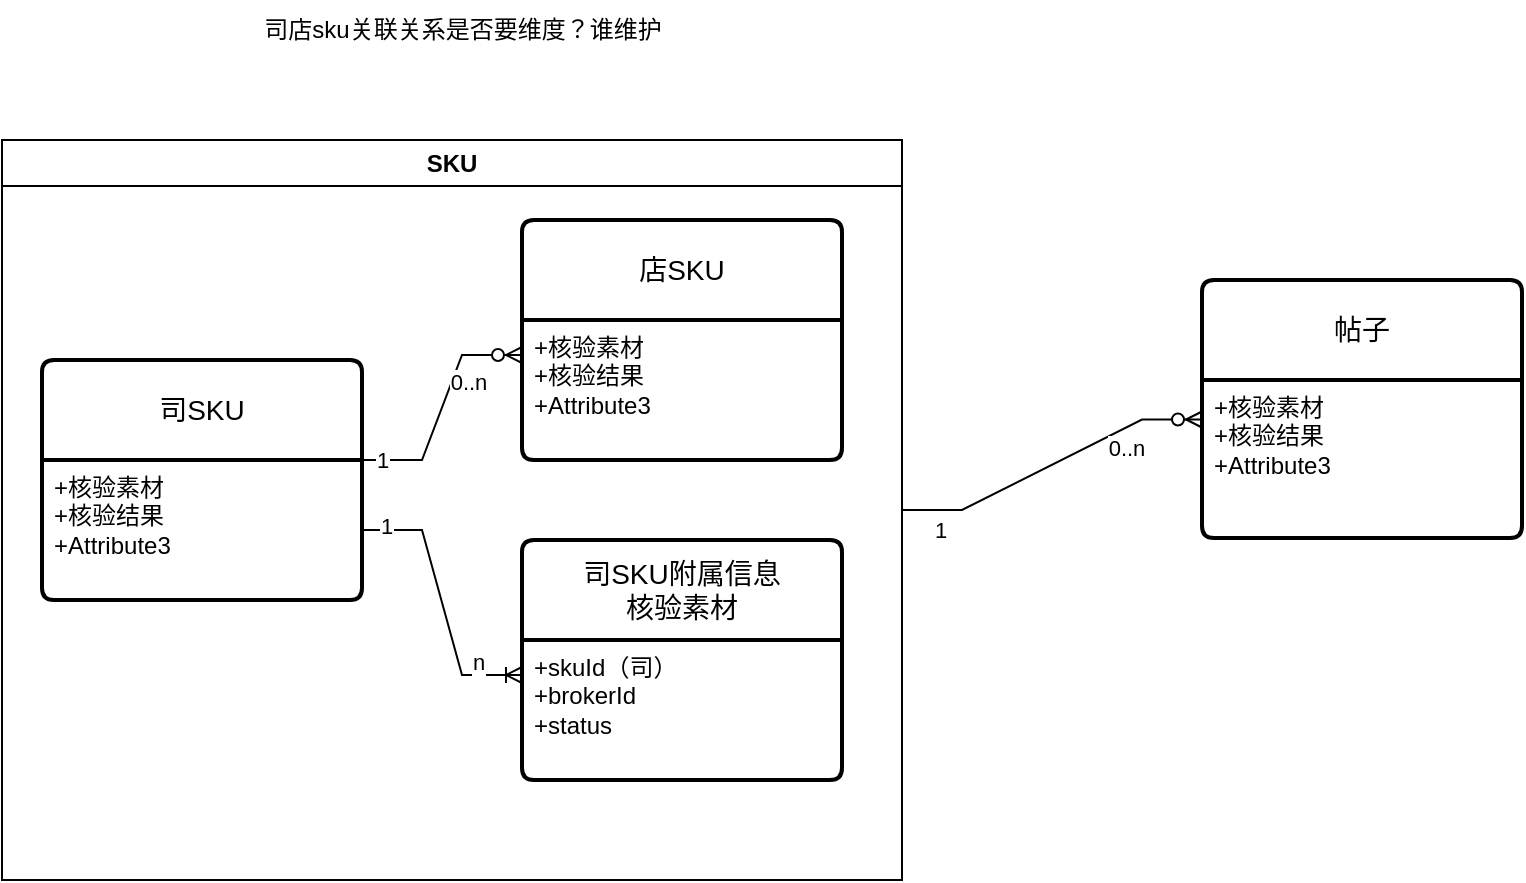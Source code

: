 <mxfile version="21.0.10" type="github" pages="7">
  <diagram id="mey1MHfAKC_7dUtGumwE" name="实体模型">
    <mxGraphModel dx="906" dy="655" grid="1" gridSize="10" guides="1" tooltips="1" connect="1" arrows="1" fold="1" page="1" pageScale="1" pageWidth="827" pageHeight="1169" math="0" shadow="0">
      <root>
        <mxCell id="0" />
        <mxCell id="1" parent="0" />
        <mxCell id="gHNcrP__HADVgqw66mgf-2" value="SKU" style="swimlane;whiteSpace=wrap;html=1;" parent="1" vertex="1">
          <mxGeometry x="90" y="270" width="450" height="370" as="geometry" />
        </mxCell>
        <mxCell id="gHNcrP__HADVgqw66mgf-5" value="店SKU" style="swimlane;childLayout=stackLayout;horizontal=1;startSize=50;horizontalStack=0;rounded=1;fontSize=14;fontStyle=0;strokeWidth=2;resizeParent=0;resizeLast=1;shadow=0;dashed=0;align=center;arcSize=4;whiteSpace=wrap;html=1;" parent="gHNcrP__HADVgqw66mgf-2" vertex="1">
          <mxGeometry x="260" y="40" width="160" height="120" as="geometry" />
        </mxCell>
        <mxCell id="gHNcrP__HADVgqw66mgf-6" value="+核验素材&lt;br style=&quot;border-color: var(--border-color);&quot;&gt;+核验结果&lt;br&gt;+Attribute3" style="align=left;strokeColor=none;fillColor=none;spacingLeft=4;fontSize=12;verticalAlign=top;resizable=0;rotatable=0;part=1;html=1;" parent="gHNcrP__HADVgqw66mgf-5" vertex="1">
          <mxGeometry y="50" width="160" height="70" as="geometry" />
        </mxCell>
        <mxCell id="gHNcrP__HADVgqw66mgf-7" value="司SKU" style="swimlane;childLayout=stackLayout;horizontal=1;startSize=50;horizontalStack=0;rounded=1;fontSize=14;fontStyle=0;strokeWidth=2;resizeParent=0;resizeLast=1;shadow=0;dashed=0;align=center;arcSize=4;whiteSpace=wrap;html=1;" parent="gHNcrP__HADVgqw66mgf-2" vertex="1">
          <mxGeometry x="20" y="110" width="160" height="120" as="geometry" />
        </mxCell>
        <mxCell id="gHNcrP__HADVgqw66mgf-8" value="+核验素材&lt;br&gt;+核验结果&lt;br&gt;+Attribute3" style="align=left;strokeColor=none;fillColor=none;spacingLeft=4;fontSize=12;verticalAlign=top;resizable=0;rotatable=0;part=1;html=1;" parent="gHNcrP__HADVgqw66mgf-7" vertex="1">
          <mxGeometry y="50" width="160" height="70" as="geometry" />
        </mxCell>
        <mxCell id="gHNcrP__HADVgqw66mgf-9" value="" style="edgeStyle=entityRelationEdgeStyle;fontSize=12;html=1;endArrow=ERzeroToMany;endFill=1;rounded=0;exitX=1;exitY=0;exitDx=0;exitDy=0;entryX=0;entryY=0.25;entryDx=0;entryDy=0;" parent="gHNcrP__HADVgqw66mgf-2" source="gHNcrP__HADVgqw66mgf-8" target="gHNcrP__HADVgqw66mgf-6" edge="1">
          <mxGeometry width="100" height="100" relative="1" as="geometry">
            <mxPoint x="190" y="140" as="sourcePoint" />
            <mxPoint x="290" y="40" as="targetPoint" />
          </mxGeometry>
        </mxCell>
        <mxCell id="gHNcrP__HADVgqw66mgf-10" value="1" style="edgeLabel;html=1;align=center;verticalAlign=middle;resizable=0;points=[];" parent="gHNcrP__HADVgqw66mgf-9" vertex="1" connectable="0">
          <mxGeometry x="-0.664" relative="1" as="geometry">
            <mxPoint x="-10" as="offset" />
          </mxGeometry>
        </mxCell>
        <mxCell id="gHNcrP__HADVgqw66mgf-11" value="0..n" style="edgeLabel;html=1;align=center;verticalAlign=middle;resizable=0;points=[];" parent="gHNcrP__HADVgqw66mgf-9" vertex="1" connectable="0">
          <mxGeometry x="0.484" y="1" relative="1" as="geometry">
            <mxPoint x="3" y="14" as="offset" />
          </mxGeometry>
        </mxCell>
        <mxCell id="NxAVC95_iZPKBtl4_Pjv-1" value="司SKU附属信息&lt;br&gt;核验素材" style="swimlane;childLayout=stackLayout;horizontal=1;startSize=50;horizontalStack=0;rounded=1;fontSize=14;fontStyle=0;strokeWidth=2;resizeParent=0;resizeLast=1;shadow=0;dashed=0;align=center;arcSize=4;whiteSpace=wrap;html=1;" parent="gHNcrP__HADVgqw66mgf-2" vertex="1">
          <mxGeometry x="260" y="200" width="160" height="120" as="geometry" />
        </mxCell>
        <mxCell id="NxAVC95_iZPKBtl4_Pjv-2" value="+skuId（司）&lt;br&gt;+brokerId&lt;br&gt;+status" style="align=left;strokeColor=none;fillColor=none;spacingLeft=4;fontSize=12;verticalAlign=top;resizable=0;rotatable=0;part=1;html=1;" parent="NxAVC95_iZPKBtl4_Pjv-1" vertex="1">
          <mxGeometry y="50" width="160" height="70" as="geometry" />
        </mxCell>
        <mxCell id="q-ZGSnVoLlLa18a_K3Rv-4" value="" style="edgeStyle=entityRelationEdgeStyle;fontSize=12;html=1;endArrow=ERoneToMany;rounded=0;entryX=0;entryY=0.25;entryDx=0;entryDy=0;exitX=1;exitY=0.5;exitDx=0;exitDy=0;" parent="gHNcrP__HADVgqw66mgf-2" source="gHNcrP__HADVgqw66mgf-8" target="NxAVC95_iZPKBtl4_Pjv-2" edge="1">
          <mxGeometry width="100" height="100" relative="1" as="geometry">
            <mxPoint x="110" y="180" as="sourcePoint" />
            <mxPoint x="180" y="210" as="targetPoint" />
          </mxGeometry>
        </mxCell>
        <mxCell id="q-ZGSnVoLlLa18a_K3Rv-5" value="1" style="edgeLabel;html=1;align=center;verticalAlign=middle;resizable=0;points=[];" parent="q-ZGSnVoLlLa18a_K3Rv-4" vertex="1" connectable="0">
          <mxGeometry x="-0.781" y="-1" relative="1" as="geometry">
            <mxPoint x="-3" y="-3" as="offset" />
          </mxGeometry>
        </mxCell>
        <mxCell id="q-ZGSnVoLlLa18a_K3Rv-6" value="n" style="edgeLabel;html=1;align=center;verticalAlign=middle;resizable=0;points=[];" parent="q-ZGSnVoLlLa18a_K3Rv-4" vertex="1" connectable="0">
          <mxGeometry x="0.696" y="-1" relative="1" as="geometry">
            <mxPoint x="-2" y="-8" as="offset" />
          </mxGeometry>
        </mxCell>
        <mxCell id="gHNcrP__HADVgqw66mgf-12" value="帖子" style="swimlane;childLayout=stackLayout;horizontal=1;startSize=50;horizontalStack=0;rounded=1;fontSize=14;fontStyle=0;strokeWidth=2;resizeParent=0;resizeLast=1;shadow=0;dashed=0;align=center;arcSize=4;whiteSpace=wrap;html=1;" parent="1" vertex="1">
          <mxGeometry x="690" y="340" width="160" height="129" as="geometry" />
        </mxCell>
        <mxCell id="gHNcrP__HADVgqw66mgf-13" value="+核验素材&lt;br&gt;+核验结果&lt;br&gt;+Attribute3" style="align=left;strokeColor=none;fillColor=none;spacingLeft=4;fontSize=12;verticalAlign=top;resizable=0;rotatable=0;part=1;html=1;" parent="gHNcrP__HADVgqw66mgf-12" vertex="1">
          <mxGeometry y="50" width="160" height="79" as="geometry" />
        </mxCell>
        <mxCell id="gHNcrP__HADVgqw66mgf-15" value="" style="edgeStyle=entityRelationEdgeStyle;fontSize=12;html=1;endArrow=ERzeroToMany;endFill=1;rounded=0;entryX=0;entryY=0.25;entryDx=0;entryDy=0;exitX=1;exitY=0.5;exitDx=0;exitDy=0;" parent="1" source="gHNcrP__HADVgqw66mgf-2" target="gHNcrP__HADVgqw66mgf-13" edge="1">
          <mxGeometry width="100" height="100" relative="1" as="geometry">
            <mxPoint x="580" y="380" as="sourcePoint" />
            <mxPoint x="680" y="280" as="targetPoint" />
          </mxGeometry>
        </mxCell>
        <mxCell id="gHNcrP__HADVgqw66mgf-17" value="1" style="edgeLabel;html=1;align=center;verticalAlign=middle;resizable=0;points=[];" parent="gHNcrP__HADVgqw66mgf-15" vertex="1" connectable="0">
          <mxGeometry x="-0.762" y="1" relative="1" as="geometry">
            <mxPoint y="11" as="offset" />
          </mxGeometry>
        </mxCell>
        <mxCell id="gHNcrP__HADVgqw66mgf-18" value="0..n" style="edgeLabel;html=1;align=center;verticalAlign=middle;resizable=0;points=[];" parent="gHNcrP__HADVgqw66mgf-15" vertex="1" connectable="0">
          <mxGeometry x="0.52" relative="1" as="geometry">
            <mxPoint y="10" as="offset" />
          </mxGeometry>
        </mxCell>
        <mxCell id="gHNcrP__HADVgqw66mgf-19" value="司店sku关联关系是否要维度？谁维护" style="text;html=1;align=center;verticalAlign=middle;resizable=0;points=[];autosize=1;strokeColor=none;fillColor=none;" parent="1" vertex="1">
          <mxGeometry x="210" y="200" width="220" height="30" as="geometry" />
        </mxCell>
      </root>
    </mxGraphModel>
  </diagram>
  <diagram id="i7lt5XSx_HLWrPOVBVjY" name="流程-素材同步">
    <mxGraphModel dx="1647" dy="1191" grid="1" gridSize="10" guides="1" tooltips="1" connect="1" arrows="1" fold="1" page="1" pageScale="1" pageWidth="827" pageHeight="1169" math="0" shadow="0">
      <root>
        <mxCell id="0" />
        <mxCell id="1" parent="0" />
        <mxCell id="BqXHtzE6VS4HnWk2n2SA-1" value="流程-核验素材同步" style="swimlane;childLayout=stackLayout;resizeParent=1;resizeParentMax=0;startSize=20;html=1;align=left;" vertex="1" parent="1">
          <mxGeometry x="130" y="40" width="1220" height="1160" as="geometry" />
        </mxCell>
        <mxCell id="BqXHtzE6VS4HnWk2n2SA-2" value="巧房" style="swimlane;startSize=20;html=1;" vertex="1" parent="BqXHtzE6VS4HnWk2n2SA-1">
          <mxGeometry y="20" width="190" height="1140" as="geometry" />
        </mxCell>
        <mxCell id="_5tGYneFLgVnVDnNpUkh-4" value="" style="edgeStyle=orthogonalEdgeStyle;rounded=0;orthogonalLoop=1;jettySize=auto;html=1;" edge="1" parent="BqXHtzE6VS4HnWk2n2SA-2" source="BqXHtzE6VS4HnWk2n2SA-5" target="_5tGYneFLgVnVDnNpUkh-3">
          <mxGeometry relative="1" as="geometry" />
        </mxCell>
        <mxCell id="BqXHtzE6VS4HnWk2n2SA-5" value="" style="ellipse;fillColor=strokeColor;html=1;" vertex="1" parent="BqXHtzE6VS4HnWk2n2SA-2">
          <mxGeometry x="80" y="40" width="30" height="30" as="geometry" />
        </mxCell>
        <mxCell id="BqXHtzE6VS4HnWk2n2SA-6" value="构建更新入参" style="html=1;align=center;verticalAlign=top;rounded=1;absoluteArcSize=1;arcSize=10;dashed=0;whiteSpace=wrap;" vertex="1" parent="BqXHtzE6VS4HnWk2n2SA-2">
          <mxGeometry x="25" y="190" width="140" height="40" as="geometry" />
        </mxCell>
        <mxCell id="_5tGYneFLgVnVDnNpUkh-3" value="更新素材" style="html=1;align=center;verticalAlign=top;rounded=1;absoluteArcSize=1;arcSize=10;dashed=0;whiteSpace=wrap;" vertex="1" parent="BqXHtzE6VS4HnWk2n2SA-2">
          <mxGeometry x="25" y="100" width="140" height="40" as="geometry" />
        </mxCell>
        <mxCell id="_5tGYneFLgVnVDnNpUkh-12" value="" style="shape=sumEllipse;perimeter=ellipsePerimeter;html=1;backgroundOutline=1;" vertex="1" parent="BqXHtzE6VS4HnWk2n2SA-2">
          <mxGeometry x="80" y="400" width="30" height="30" as="geometry" />
        </mxCell>
        <mxCell id="_5tGYneFLgVnVDnNpUkh-18" value="" style="shape=sumEllipse;perimeter=ellipsePerimeter;html=1;backgroundOutline=1;" vertex="1" parent="BqXHtzE6VS4HnWk2n2SA-2">
          <mxGeometry x="80" y="600" width="30" height="30" as="geometry" />
        </mxCell>
        <mxCell id="_5tGYneFLgVnVDnNpUkh-33" value="" style="shape=sumEllipse;perimeter=ellipsePerimeter;html=1;backgroundOutline=1;" vertex="1" parent="BqXHtzE6VS4HnWk2n2SA-2">
          <mxGeometry x="80" y="1010" width="30" height="30" as="geometry" />
        </mxCell>
        <mxCell id="BqXHtzE6VS4HnWk2n2SA-3" value="SKU（三网房源）" style="swimlane;startSize=20;html=1;" vertex="1" parent="BqXHtzE6VS4HnWk2n2SA-1">
          <mxGeometry x="190" y="20" width="400" height="1140" as="geometry" />
        </mxCell>
        <mxCell id="pQ4t80Pr2KwriPDfIbWV-1" value="核验人查询" style="html=1;align=center;verticalAlign=top;rounded=1;absoluteArcSize=1;arcSize=10;dashed=0;whiteSpace=wrap;" vertex="1" parent="BqXHtzE6VS4HnWk2n2SA-3">
          <mxGeometry x="120" y="100" width="140" height="40" as="geometry" />
        </mxCell>
        <mxCell id="_5tGYneFLgVnVDnNpUkh-11" value="" style="edgeStyle=orthogonalEdgeStyle;rounded=0;orthogonalLoop=1;jettySize=auto;html=1;" edge="1" parent="BqXHtzE6VS4HnWk2n2SA-3" source="_5tGYneFLgVnVDnNpUkh-7" target="_5tGYneFLgVnVDnNpUkh-10">
          <mxGeometry relative="1" as="geometry" />
        </mxCell>
        <mxCell id="_5tGYneFLgVnVDnNpUkh-7" value="基础参数校验" style="html=1;align=center;verticalAlign=top;rounded=1;absoluteArcSize=1;arcSize=10;dashed=0;whiteSpace=wrap;" vertex="1" parent="BqXHtzE6VS4HnWk2n2SA-3">
          <mxGeometry x="120" y="290" width="140" height="40" as="geometry" />
        </mxCell>
        <mxCell id="_5tGYneFLgVnVDnNpUkh-17" value="[通过]" style="edgeStyle=orthogonalEdgeStyle;rounded=0;orthogonalLoop=1;jettySize=auto;html=1;" edge="1" parent="BqXHtzE6VS4HnWk2n2SA-3" source="_5tGYneFLgVnVDnNpUkh-10" target="_5tGYneFLgVnVDnNpUkh-2">
          <mxGeometry relative="1" as="geometry" />
        </mxCell>
        <mxCell id="_5tGYneFLgVnVDnNpUkh-10" value="" style="rhombus;" vertex="1" parent="BqXHtzE6VS4HnWk2n2SA-3">
          <mxGeometry x="175" y="400" width="30" height="30" as="geometry" />
        </mxCell>
        <mxCell id="_5tGYneFLgVnVDnNpUkh-16" value="" style="edgeStyle=orthogonalEdgeStyle;rounded=0;orthogonalLoop=1;jettySize=auto;html=1;" edge="1" parent="BqXHtzE6VS4HnWk2n2SA-3" source="_5tGYneFLgVnVDnNpUkh-2" target="_5tGYneFLgVnVDnNpUkh-15">
          <mxGeometry relative="1" as="geometry" />
        </mxCell>
        <mxCell id="_5tGYneFLgVnVDnNpUkh-2" value="查询当前sku未完成保存任务" style="html=1;align=center;verticalAlign=top;rounded=1;absoluteArcSize=1;arcSize=10;dashed=0;whiteSpace=wrap;" vertex="1" parent="BqXHtzE6VS4HnWk2n2SA-3">
          <mxGeometry x="120" y="500" width="140" height="40" as="geometry" />
        </mxCell>
        <mxCell id="_5tGYneFLgVnVDnNpUkh-22" value="[无]" style="edgeStyle=orthogonalEdgeStyle;rounded=0;orthogonalLoop=1;jettySize=auto;html=1;" edge="1" parent="BqXHtzE6VS4HnWk2n2SA-3" source="_5tGYneFLgVnVDnNpUkh-15" target="_5tGYneFLgVnVDnNpUkh-21">
          <mxGeometry relative="1" as="geometry" />
        </mxCell>
        <mxCell id="_5tGYneFLgVnVDnNpUkh-15" value="" style="rhombus;" vertex="1" parent="BqXHtzE6VS4HnWk2n2SA-3">
          <mxGeometry x="175" y="600" width="30" height="30" as="geometry" />
        </mxCell>
        <mxCell id="_5tGYneFLgVnVDnNpUkh-24" value="" style="edgeStyle=orthogonalEdgeStyle;rounded=0;orthogonalLoop=1;jettySize=auto;html=1;" edge="1" parent="BqXHtzE6VS4HnWk2n2SA-3" source="_5tGYneFLgVnVDnNpUkh-21" target="_5tGYneFLgVnVDnNpUkh-23">
          <mxGeometry relative="1" as="geometry" />
        </mxCell>
        <mxCell id="_5tGYneFLgVnVDnNpUkh-21" value="新增任务" style="html=1;align=center;verticalAlign=top;rounded=1;absoluteArcSize=1;arcSize=10;dashed=0;whiteSpace=wrap;" vertex="1" parent="BqXHtzE6VS4HnWk2n2SA-3">
          <mxGeometry x="120" y="720" width="140" height="40" as="geometry" />
        </mxCell>
        <mxCell id="_5tGYneFLgVnVDnNpUkh-23" value="" style="shape=sumEllipse;perimeter=ellipsePerimeter;html=1;backgroundOutline=1;" vertex="1" parent="BqXHtzE6VS4HnWk2n2SA-3">
          <mxGeometry x="175" y="850" width="30" height="30" as="geometry" />
        </mxCell>
        <mxCell id="_5tGYneFLgVnVDnNpUkh-25" value="任务处理（三网房源）" style="swimlane;startSize=20;html=1;" vertex="1" parent="BqXHtzE6VS4HnWk2n2SA-1">
          <mxGeometry x="590" y="20" width="340" height="1140" as="geometry" />
        </mxCell>
        <mxCell id="_5tGYneFLgVnVDnNpUkh-28" value="执行任务" style="html=1;align=center;verticalAlign=top;rounded=1;absoluteArcSize=1;arcSize=10;dashed=0;whiteSpace=wrap;" vertex="1" parent="_5tGYneFLgVnVDnNpUkh-25">
          <mxGeometry x="135" y="720" width="140" height="40" as="geometry" />
        </mxCell>
        <mxCell id="BqXHtzE6VS4HnWk2n2SA-4" value="政府核验（三网）" style="swimlane;startSize=20;html=1;" vertex="1" parent="BqXHtzE6VS4HnWk2n2SA-1">
          <mxGeometry x="930" y="20" width="290" height="1140" as="geometry" />
        </mxCell>
        <mxCell id="_5tGYneFLgVnVDnNpUkh-39" value="" style="edgeStyle=orthogonalEdgeStyle;rounded=0;orthogonalLoop=1;jettySize=auto;html=1;" edge="1" parent="BqXHtzE6VS4HnWk2n2SA-4" source="_5tGYneFLgVnVDnNpUkh-37" target="_5tGYneFLgVnVDnNpUkh-38">
          <mxGeometry relative="1" as="geometry" />
        </mxCell>
        <mxCell id="_5tGYneFLgVnVDnNpUkh-37" value="审核" style="html=1;align=center;verticalAlign=top;rounded=1;absoluteArcSize=1;arcSize=10;dashed=0;whiteSpace=wrap;" vertex="1" parent="BqXHtzE6VS4HnWk2n2SA-4">
          <mxGeometry x="100" y="720" width="140" height="40" as="geometry" />
        </mxCell>
        <mxCell id="_5tGYneFLgVnVDnNpUkh-38" value="" style="shape=sumEllipse;perimeter=ellipsePerimeter;html=1;backgroundOutline=1;" vertex="1" parent="BqXHtzE6VS4HnWk2n2SA-4">
          <mxGeometry x="155" y="840" width="30" height="30" as="geometry" />
        </mxCell>
        <mxCell id="_5tGYneFLgVnVDnNpUkh-5" style="edgeStyle=orthogonalEdgeStyle;rounded=0;orthogonalLoop=1;jettySize=auto;html=1;" edge="1" parent="BqXHtzE6VS4HnWk2n2SA-1" source="_5tGYneFLgVnVDnNpUkh-3" target="pQ4t80Pr2KwriPDfIbWV-1">
          <mxGeometry relative="1" as="geometry" />
        </mxCell>
        <mxCell id="_5tGYneFLgVnVDnNpUkh-6" style="edgeStyle=orthogonalEdgeStyle;rounded=0;orthogonalLoop=1;jettySize=auto;html=1;entryX=1;entryY=0.5;entryDx=0;entryDy=0;exitX=0.5;exitY=1;exitDx=0;exitDy=0;" edge="1" parent="BqXHtzE6VS4HnWk2n2SA-1" source="pQ4t80Pr2KwriPDfIbWV-1" target="BqXHtzE6VS4HnWk2n2SA-6">
          <mxGeometry relative="1" as="geometry" />
        </mxCell>
        <mxCell id="_5tGYneFLgVnVDnNpUkh-8" style="edgeStyle=orthogonalEdgeStyle;rounded=0;orthogonalLoop=1;jettySize=auto;html=1;entryX=0;entryY=0.5;entryDx=0;entryDy=0;exitX=0.5;exitY=1;exitDx=0;exitDy=0;" edge="1" parent="BqXHtzE6VS4HnWk2n2SA-1" source="BqXHtzE6VS4HnWk2n2SA-6" target="_5tGYneFLgVnVDnNpUkh-7">
          <mxGeometry relative="1" as="geometry" />
        </mxCell>
        <mxCell id="_5tGYneFLgVnVDnNpUkh-9" value="调用保存接口" style="edgeLabel;html=1;align=center;verticalAlign=middle;resizable=0;points=[];" vertex="1" connectable="0" parent="_5tGYneFLgVnVDnNpUkh-8">
          <mxGeometry x="-0.17" y="1" relative="1" as="geometry">
            <mxPoint as="offset" />
          </mxGeometry>
        </mxCell>
        <mxCell id="_5tGYneFLgVnVDnNpUkh-13" value="" style="edgeStyle=orthogonalEdgeStyle;rounded=0;orthogonalLoop=1;jettySize=auto;html=1;" edge="1" parent="BqXHtzE6VS4HnWk2n2SA-1" source="_5tGYneFLgVnVDnNpUkh-10" target="_5tGYneFLgVnVDnNpUkh-12">
          <mxGeometry relative="1" as="geometry" />
        </mxCell>
        <mxCell id="_5tGYneFLgVnVDnNpUkh-14" value="[不通过]" style="edgeLabel;html=1;align=center;verticalAlign=middle;resizable=0;points=[];" vertex="1" connectable="0" parent="_5tGYneFLgVnVDnNpUkh-13">
          <mxGeometry x="-0.183" y="-1" relative="1" as="geometry">
            <mxPoint as="offset" />
          </mxGeometry>
        </mxCell>
        <mxCell id="_5tGYneFLgVnVDnNpUkh-19" value="" style="edgeStyle=orthogonalEdgeStyle;rounded=0;orthogonalLoop=1;jettySize=auto;html=1;" edge="1" parent="BqXHtzE6VS4HnWk2n2SA-1" source="_5tGYneFLgVnVDnNpUkh-15" target="_5tGYneFLgVnVDnNpUkh-18">
          <mxGeometry relative="1" as="geometry" />
        </mxCell>
        <mxCell id="_5tGYneFLgVnVDnNpUkh-20" value="[有]" style="edgeLabel;html=1;align=center;verticalAlign=middle;resizable=0;points=[];" vertex="1" connectable="0" parent="_5tGYneFLgVnVDnNpUkh-19">
          <mxGeometry x="-0.209" relative="1" as="geometry">
            <mxPoint as="offset" />
          </mxGeometry>
        </mxCell>
        <mxCell id="_5tGYneFLgVnVDnNpUkh-27" value="" style="html=1;verticalAlign=bottom;labelBackgroundColor=none;endArrow=open;endFill=0;dashed=1;rounded=0;entryX=0;entryY=0.5;entryDx=0;entryDy=0;" edge="1" parent="BqXHtzE6VS4HnWk2n2SA-1" source="_5tGYneFLgVnVDnNpUkh-21" target="_5tGYneFLgVnVDnNpUkh-28">
          <mxGeometry width="160" relative="1" as="geometry">
            <mxPoint x="480" y="759.44" as="sourcePoint" />
            <mxPoint x="640" y="759.44" as="targetPoint" />
          </mxGeometry>
        </mxCell>
        <mxCell id="_5tGYneFLgVnVDnNpUkh-29" value="WMB" style="edgeLabel;html=1;align=center;verticalAlign=middle;resizable=0;points=[];" vertex="1" connectable="0" parent="_5tGYneFLgVnVDnNpUkh-27">
          <mxGeometry x="-0.049" y="1" relative="1" as="geometry">
            <mxPoint as="offset" />
          </mxGeometry>
        </mxCell>
        <mxCell id="_5tGYneFLgVnVDnNpUkh-30" style="edgeStyle=orthogonalEdgeStyle;rounded=0;orthogonalLoop=1;jettySize=auto;html=1;entryX=1;entryY=0.5;entryDx=0;entryDy=0;exitX=0.5;exitY=0;exitDx=0;exitDy=0;" edge="1" parent="BqXHtzE6VS4HnWk2n2SA-1" source="_5tGYneFLgVnVDnNpUkh-28" target="_5tGYneFLgVnVDnNpUkh-2">
          <mxGeometry relative="1" as="geometry" />
        </mxCell>
        <mxCell id="_5tGYneFLgVnVDnNpUkh-31" value="更新任务状态" style="edgeLabel;html=1;align=center;verticalAlign=middle;resizable=0;points=[];" vertex="1" connectable="0" parent="_5tGYneFLgVnVDnNpUkh-30">
          <mxGeometry x="0.349" relative="1" as="geometry">
            <mxPoint as="offset" />
          </mxGeometry>
        </mxCell>
        <mxCell id="_5tGYneFLgVnVDnNpUkh-34" value="同步任务处理结果(WMB)" style="edgeStyle=orthogonalEdgeStyle;rounded=0;orthogonalLoop=1;jettySize=auto;html=1;exitX=0.5;exitY=1;exitDx=0;exitDy=0;entryX=1;entryY=0.5;entryDx=0;entryDy=0;" edge="1" parent="BqXHtzE6VS4HnWk2n2SA-1" source="_5tGYneFLgVnVDnNpUkh-28" target="_5tGYneFLgVnVDnNpUkh-33">
          <mxGeometry relative="1" as="geometry" />
        </mxCell>
        <mxCell id="_5tGYneFLgVnVDnNpUkh-36" value="" style="html=1;verticalAlign=bottom;labelBackgroundColor=none;endArrow=open;endFill=0;dashed=1;rounded=0;entryX=0;entryY=0.5;entryDx=0;entryDy=0;" edge="1" parent="BqXHtzE6VS4HnWk2n2SA-1" source="_5tGYneFLgVnVDnNpUkh-28" target="_5tGYneFLgVnVDnNpUkh-37">
          <mxGeometry width="160" relative="1" as="geometry">
            <mxPoint x="880" y="760" as="sourcePoint" />
            <mxPoint x="1040" y="760" as="targetPoint" />
          </mxGeometry>
        </mxCell>
        <mxCell id="_5tGYneFLgVnVDnNpUkh-40" value="WMB" style="edgeLabel;html=1;align=center;verticalAlign=middle;resizable=0;points=[];" vertex="1" connectable="0" parent="_5tGYneFLgVnVDnNpUkh-36">
          <mxGeometry x="-0.286" y="-1" relative="1" as="geometry">
            <mxPoint x="1" as="offset" />
          </mxGeometry>
        </mxCell>
      </root>
    </mxGraphModel>
  </diagram>
  <diagram name="交互流程" id="vjZGrzt-JCbSemIKqa7r">
    <mxGraphModel dx="3020" dy="2183" grid="1" gridSize="10" guides="1" tooltips="1" connect="1" arrows="1" fold="1" page="1" pageScale="1" pageWidth="827" pageHeight="1169" math="0" shadow="0">
      <root>
        <mxCell id="0" />
        <mxCell id="1" parent="0" />
        <mxCell id="OSc-uPwjK80ok-IoM_eQ-1" value="" style="swimlane;childLayout=stackLayout;resizeParent=1;resizeParentMax=0;startSize=20;html=1;" parent="1" vertex="1">
          <mxGeometry x="170.0" y="90" width="1610.0" height="1010" as="geometry" />
        </mxCell>
        <mxCell id="OSc-uPwjK80ok-IoM_eQ-21" value="巧房" style="swimlane;startSize=20;html=1;" parent="OSc-uPwjK80ok-IoM_eQ-1" vertex="1">
          <mxGeometry y="20" width="230" height="990" as="geometry" />
        </mxCell>
        <mxCell id="OSc-uPwjK80ok-IoM_eQ-5" value="核验人(n)&lt;br&gt;核验码(1)" style="html=1;align=center;verticalAlign=top;rounded=1;absoluteArcSize=1;arcSize=10;dashed=0;whiteSpace=wrap;" parent="OSc-uPwjK80ok-IoM_eQ-21" vertex="1">
          <mxGeometry x="80.0" y="60" width="140" height="40" as="geometry" />
        </mxCell>
        <mxCell id="OSc-uPwjK80ok-IoM_eQ-9" value="" style="ellipse;fillColor=strokeColor;html=1;" parent="OSc-uPwjK80ok-IoM_eQ-21" vertex="1">
          <mxGeometry x="10.0" y="65" width="30" height="30" as="geometry" />
        </mxCell>
        <mxCell id="OSc-uPwjK80ok-IoM_eQ-10" style="edgeStyle=orthogonalEdgeStyle;rounded=0;orthogonalLoop=1;jettySize=auto;html=1;entryX=0;entryY=0.5;entryDx=0;entryDy=0;" parent="OSc-uPwjK80ok-IoM_eQ-21" source="OSc-uPwjK80ok-IoM_eQ-9" target="OSc-uPwjK80ok-IoM_eQ-5" edge="1">
          <mxGeometry relative="1" as="geometry" />
        </mxCell>
        <mxCell id="OSc-uPwjK80ok-IoM_eQ-2" value="公司房源" style="swimlane;startSize=20;html=1;" parent="OSc-uPwjK80ok-IoM_eQ-1" vertex="1">
          <mxGeometry x="230" y="20" width="460.0" height="990" as="geometry" />
        </mxCell>
        <mxCell id="OSc-uPwjK80ok-IoM_eQ-22" value="" style="ellipse;fillColor=strokeColor;html=1;" parent="OSc-uPwjK80ok-IoM_eQ-2" vertex="1">
          <mxGeometry x="30.0" y="300" width="30" height="30" as="geometry" />
        </mxCell>
        <mxCell id="OSc-uPwjK80ok-IoM_eQ-23" value="列表核验结果查询" style="html=1;align=center;verticalAlign=top;rounded=1;absoluteArcSize=1;arcSize=10;dashed=0;whiteSpace=wrap;" parent="OSc-uPwjK80ok-IoM_eQ-2" vertex="1">
          <mxGeometry x="90.0" y="295" width="140" height="40" as="geometry" />
        </mxCell>
        <mxCell id="OSc-uPwjK80ok-IoM_eQ-24" style="edgeStyle=orthogonalEdgeStyle;rounded=0;orthogonalLoop=1;jettySize=auto;html=1;" parent="OSc-uPwjK80ok-IoM_eQ-2" source="OSc-uPwjK80ok-IoM_eQ-22" target="OSc-uPwjK80ok-IoM_eQ-23" edge="1">
          <mxGeometry relative="1" as="geometry" />
        </mxCell>
        <mxCell id="OSc-uPwjK80ok-IoM_eQ-28" value="" style="ellipse;fillColor=strokeColor;html=1;" parent="OSc-uPwjK80ok-IoM_eQ-2" vertex="1">
          <mxGeometry x="30.0" y="390" width="30" height="30" as="geometry" />
        </mxCell>
        <mxCell id="OSc-uPwjK80ok-IoM_eQ-29" value="手动/系统认领" style="html=1;align=center;verticalAlign=top;rounded=1;absoluteArcSize=1;arcSize=10;dashed=0;whiteSpace=wrap;" parent="OSc-uPwjK80ok-IoM_eQ-2" vertex="1">
          <mxGeometry x="90.0" y="385" width="140" height="40" as="geometry" />
        </mxCell>
        <mxCell id="OSc-uPwjK80ok-IoM_eQ-30" style="edgeStyle=orthogonalEdgeStyle;rounded=0;orthogonalLoop=1;jettySize=auto;html=1;entryX=0;entryY=0.5;entryDx=0;entryDy=0;" parent="OSc-uPwjK80ok-IoM_eQ-2" source="OSc-uPwjK80ok-IoM_eQ-28" target="OSc-uPwjK80ok-IoM_eQ-29" edge="1">
          <mxGeometry relative="1" as="geometry" />
        </mxCell>
        <mxCell id="OSc-uPwjK80ok-IoM_eQ-7" style="edgeStyle=orthogonalEdgeStyle;rounded=0;orthogonalLoop=1;jettySize=auto;html=1;entryX=0;entryY=0.5;entryDx=0;entryDy=0;" parent="OSc-uPwjK80ok-IoM_eQ-1" source="OSc-uPwjK80ok-IoM_eQ-5" target="OSc-uPwjK80ok-IoM_eQ-6" edge="1">
          <mxGeometry relative="1" as="geometry" />
        </mxCell>
        <mxCell id="OSc-uPwjK80ok-IoM_eQ-3" value="房源（SKU、认领）" style="swimlane;startSize=20;html=1;" parent="OSc-uPwjK80ok-IoM_eQ-1" vertex="1">
          <mxGeometry x="690.0" y="20" width="480" height="990" as="geometry" />
        </mxCell>
        <mxCell id="5rWDFJ6ooPvfCLQis1av-3" style="edgeStyle=orthogonalEdgeStyle;rounded=0;orthogonalLoop=1;jettySize=auto;html=1;entryX=0;entryY=0.5;entryDx=0;entryDy=0;" parent="OSc-uPwjK80ok-IoM_eQ-3" source="OSc-uPwjK80ok-IoM_eQ-6" target="5rWDFJ6ooPvfCLQis1av-2" edge="1">
          <mxGeometry relative="1" as="geometry" />
        </mxCell>
        <mxCell id="OSc-uPwjK80ok-IoM_eQ-6" value="保存核验素材接口" style="html=1;align=center;verticalAlign=top;rounded=1;absoluteArcSize=1;arcSize=10;dashed=0;whiteSpace=wrap;fillColor=#d5e8d4;strokeColor=#82b366;" parent="OSc-uPwjK80ok-IoM_eQ-3" vertex="1">
          <mxGeometry x="65" y="60" width="140" height="40" as="geometry" />
        </mxCell>
        <mxCell id="OSc-uPwjK80ok-IoM_eQ-14" value="更新核验素材状态" style="html=1;align=center;verticalAlign=top;rounded=1;absoluteArcSize=1;arcSize=10;dashed=0;whiteSpace=wrap;" parent="OSc-uPwjK80ok-IoM_eQ-3" vertex="1">
          <mxGeometry x="65" y="200" width="140" height="40" as="geometry" />
        </mxCell>
        <mxCell id="OSc-uPwjK80ok-IoM_eQ-17" value="企业、门店SKU更新" style="html=1;align=center;verticalAlign=top;rounded=1;absoluteArcSize=1;arcSize=10;dashed=0;whiteSpace=wrap;" parent="OSc-uPwjK80ok-IoM_eQ-3" vertex="1">
          <mxGeometry x="65" y="295" width="140" height="40" as="geometry" />
        </mxCell>
        <mxCell id="OSc-uPwjK80ok-IoM_eQ-33" value="认领处理" style="html=1;align=center;verticalAlign=top;rounded=1;absoluteArcSize=1;arcSize=10;dashed=0;whiteSpace=wrap;" parent="OSc-uPwjK80ok-IoM_eQ-3" vertex="1">
          <mxGeometry x="65.0" y="385" width="140" height="40" as="geometry" />
        </mxCell>
        <mxCell id="OSc-uPwjK80ok-IoM_eQ-43" value="[通过]" style="edgeStyle=orthogonalEdgeStyle;rounded=0;orthogonalLoop=1;jettySize=auto;html=1;entryX=1;entryY=0.5;entryDx=0;entryDy=0;" parent="OSc-uPwjK80ok-IoM_eQ-3" source="OSc-uPwjK80ok-IoM_eQ-39" target="OSc-uPwjK80ok-IoM_eQ-42" edge="1">
          <mxGeometry relative="1" as="geometry" />
        </mxCell>
        <mxCell id="OSc-uPwjK80ok-IoM_eQ-46" value="[不通过]" style="edgeStyle=orthogonalEdgeStyle;rounded=0;orthogonalLoop=1;jettySize=auto;html=1;entryX=0.5;entryY=0;entryDx=0;entryDy=0;" parent="OSc-uPwjK80ok-IoM_eQ-3" source="OSc-uPwjK80ok-IoM_eQ-39" target="OSc-uPwjK80ok-IoM_eQ-45" edge="1">
          <mxGeometry relative="1" as="geometry" />
        </mxCell>
        <mxCell id="OSc-uPwjK80ok-IoM_eQ-39" value="" style="rhombus;" parent="OSc-uPwjK80ok-IoM_eQ-3" vertex="1">
          <mxGeometry x="310.0" y="465" width="30" height="30" as="geometry" />
        </mxCell>
        <mxCell id="OSc-uPwjK80ok-IoM_eQ-60" style="edgeStyle=orthogonalEdgeStyle;rounded=0;orthogonalLoop=1;jettySize=auto;html=1;entryX=0.5;entryY=0;entryDx=0;entryDy=0;" parent="OSc-uPwjK80ok-IoM_eQ-3" source="OSc-uPwjK80ok-IoM_eQ-42" target="OSc-uPwjK80ok-IoM_eQ-59" edge="1">
          <mxGeometry relative="1" as="geometry" />
        </mxCell>
        <mxCell id="OSc-uPwjK80ok-IoM_eQ-42" value="帖子发布带核验结果&lt;br&gt;核验素材" style="html=1;align=center;verticalAlign=top;rounded=1;absoluteArcSize=1;arcSize=10;dashed=0;whiteSpace=wrap;" parent="OSc-uPwjK80ok-IoM_eQ-3" vertex="1">
          <mxGeometry x="65" y="460" width="140" height="40" as="geometry" />
        </mxCell>
        <mxCell id="OSc-uPwjK80ok-IoM_eQ-48" style="edgeStyle=orthogonalEdgeStyle;rounded=0;orthogonalLoop=1;jettySize=auto;html=1;entryX=0.5;entryY=0;entryDx=0;entryDy=0;" parent="OSc-uPwjK80ok-IoM_eQ-3" source="OSc-uPwjK80ok-IoM_eQ-45" target="OSc-uPwjK80ok-IoM_eQ-47" edge="1">
          <mxGeometry relative="1" as="geometry" />
        </mxCell>
        <mxCell id="OSc-uPwjK80ok-IoM_eQ-45" value="判断认领类型" style="html=1;align=center;verticalAlign=top;rounded=1;absoluteArcSize=1;arcSize=10;dashed=0;whiteSpace=wrap;" parent="OSc-uPwjK80ok-IoM_eQ-3" vertex="1">
          <mxGeometry x="255" y="600" width="140" height="40" as="geometry" />
        </mxCell>
        <mxCell id="OSc-uPwjK80ok-IoM_eQ-51" value="[系统认领]" style="edgeStyle=orthogonalEdgeStyle;rounded=0;orthogonalLoop=1;jettySize=auto;html=1;entryX=0.5;entryY=0;entryDx=0;entryDy=0;" parent="OSc-uPwjK80ok-IoM_eQ-3" source="OSc-uPwjK80ok-IoM_eQ-47" target="OSc-uPwjK80ok-IoM_eQ-49" edge="1">
          <mxGeometry relative="1" as="geometry" />
        </mxCell>
        <mxCell id="OSc-uPwjK80ok-IoM_eQ-47" value="" style="rhombus;" parent="OSc-uPwjK80ok-IoM_eQ-3" vertex="1">
          <mxGeometry x="310.0" y="720" width="30" height="30" as="geometry" />
        </mxCell>
        <mxCell id="OSc-uPwjK80ok-IoM_eQ-54" style="edgeStyle=orthogonalEdgeStyle;rounded=0;orthogonalLoop=1;jettySize=auto;html=1;entryX=0.5;entryY=0;entryDx=0;entryDy=0;" parent="OSc-uPwjK80ok-IoM_eQ-3" source="OSc-uPwjK80ok-IoM_eQ-49" target="OSc-uPwjK80ok-IoM_eQ-53" edge="1">
          <mxGeometry relative="1" as="geometry" />
        </mxCell>
        <mxCell id="OSc-uPwjK80ok-IoM_eQ-49" value="认领失败" style="html=1;align=center;verticalAlign=top;rounded=1;absoluteArcSize=1;arcSize=10;dashed=0;whiteSpace=wrap;" parent="OSc-uPwjK80ok-IoM_eQ-3" vertex="1">
          <mxGeometry x="115" y="790" width="140" height="40" as="geometry" />
        </mxCell>
        <mxCell id="OSc-uPwjK80ok-IoM_eQ-58" style="edgeStyle=orthogonalEdgeStyle;rounded=0;orthogonalLoop=1;jettySize=auto;html=1;entryX=0.5;entryY=0;entryDx=0;entryDy=0;" parent="OSc-uPwjK80ok-IoM_eQ-3" source="OSc-uPwjK80ok-IoM_eQ-50" target="OSc-uPwjK80ok-IoM_eQ-57" edge="1">
          <mxGeometry relative="1" as="geometry" />
        </mxCell>
        <mxCell id="OSc-uPwjK80ok-IoM_eQ-50" value="认领不成功、强提醒" style="html=1;align=center;verticalAlign=top;rounded=1;absoluteArcSize=1;arcSize=10;dashed=0;whiteSpace=wrap;" parent="OSc-uPwjK80ok-IoM_eQ-3" vertex="1">
          <mxGeometry x="340" y="790" width="140" height="40" as="geometry" />
        </mxCell>
        <mxCell id="OSc-uPwjK80ok-IoM_eQ-53" value="" style="shape=sumEllipse;perimeter=ellipsePerimeter;html=1;backgroundOutline=1;" parent="OSc-uPwjK80ok-IoM_eQ-3" vertex="1">
          <mxGeometry x="170" y="900" width="30" height="30" as="geometry" />
        </mxCell>
        <mxCell id="OSc-uPwjK80ok-IoM_eQ-52" style="edgeStyle=orthogonalEdgeStyle;rounded=0;orthogonalLoop=1;jettySize=auto;html=1;entryX=0.5;entryY=0;entryDx=0;entryDy=0;exitX=1;exitY=0.5;exitDx=0;exitDy=0;" parent="OSc-uPwjK80ok-IoM_eQ-3" source="OSc-uPwjK80ok-IoM_eQ-47" target="OSc-uPwjK80ok-IoM_eQ-50" edge="1">
          <mxGeometry relative="1" as="geometry">
            <mxPoint x="360.0" y="735" as="sourcePoint" />
            <mxPoint x="430" y="790" as="targetPoint" />
          </mxGeometry>
        </mxCell>
        <mxCell id="OSc-uPwjK80ok-IoM_eQ-56" value="[手动认领]" style="edgeLabel;html=1;align=center;verticalAlign=middle;resizable=0;points=[];" parent="OSc-uPwjK80ok-IoM_eQ-52" vertex="1" connectable="0">
          <mxGeometry x="-0.131" relative="1" as="geometry">
            <mxPoint y="1" as="offset" />
          </mxGeometry>
        </mxCell>
        <mxCell id="OSc-uPwjK80ok-IoM_eQ-57" value="" style="shape=sumEllipse;perimeter=ellipsePerimeter;html=1;backgroundOutline=1;" parent="OSc-uPwjK80ok-IoM_eQ-3" vertex="1">
          <mxGeometry x="395" y="900" width="30" height="30" as="geometry" />
        </mxCell>
        <mxCell id="OSc-uPwjK80ok-IoM_eQ-62" style="edgeStyle=orthogonalEdgeStyle;rounded=0;orthogonalLoop=1;jettySize=auto;html=1;entryX=0.5;entryY=0;entryDx=0;entryDy=0;" parent="OSc-uPwjK80ok-IoM_eQ-3" source="OSc-uPwjK80ok-IoM_eQ-59" target="OSc-uPwjK80ok-IoM_eQ-61" edge="1">
          <mxGeometry relative="1" as="geometry" />
        </mxCell>
        <mxCell id="OSc-uPwjK80ok-IoM_eQ-59" value="认领后续" style="html=1;align=center;verticalAlign=top;rounded=1;absoluteArcSize=1;arcSize=10;dashed=0;whiteSpace=wrap;" parent="OSc-uPwjK80ok-IoM_eQ-3" vertex="1">
          <mxGeometry x="65" y="540" width="140" height="40" as="geometry" />
        </mxCell>
        <mxCell id="OSc-uPwjK80ok-IoM_eQ-61" value="" style="shape=sumEllipse;perimeter=ellipsePerimeter;html=1;backgroundOutline=1;" parent="OSc-uPwjK80ok-IoM_eQ-3" vertex="1">
          <mxGeometry x="120" y="620" width="30" height="30" as="geometry" />
        </mxCell>
        <mxCell id="5rWDFJ6ooPvfCLQis1av-2" value="经纪人等校验&lt;br&gt;房源 or 核验？涉及城市开关" style="html=1;align=center;verticalAlign=top;rounded=1;absoluteArcSize=1;arcSize=10;dashed=0;whiteSpace=wrap;fillColor=#fff2cc;strokeColor=#d6b656;" parent="OSc-uPwjK80ok-IoM_eQ-3" vertex="1">
          <mxGeometry x="390" y="60" width="140" height="40" as="geometry" />
        </mxCell>
        <mxCell id="OSc-uPwjK80ok-IoM_eQ-4" value="核验" style="swimlane;startSize=20;html=1;" parent="OSc-uPwjK80ok-IoM_eQ-1" vertex="1">
          <mxGeometry x="1170.0" y="20" width="440" height="990" as="geometry" />
        </mxCell>
        <mxCell id="OSc-uPwjK80ok-IoM_eQ-12" value="核验侧动作" style="html=1;align=center;verticalAlign=top;rounded=1;absoluteArcSize=1;arcSize=10;dashed=0;whiteSpace=wrap;" parent="OSc-uPwjK80ok-IoM_eQ-4" vertex="1">
          <mxGeometry x="100.0" y="120" width="140" height="40" as="geometry" />
        </mxCell>
        <mxCell id="OSc-uPwjK80ok-IoM_eQ-36" value="核验测校验" style="html=1;align=center;verticalAlign=top;rounded=1;absoluteArcSize=1;arcSize=10;dashed=0;whiteSpace=wrap;" parent="OSc-uPwjK80ok-IoM_eQ-4" vertex="1">
          <mxGeometry x="100.0" y="385" width="140" height="40" as="geometry" />
        </mxCell>
        <mxCell id="OSc-uPwjK80ok-IoM_eQ-11" value="" style="endArrow=classic;html=1;rounded=0;exitX=1;exitY=0.5;exitDx=0;exitDy=0;entryX=0.5;entryY=0;entryDx=0;entryDy=0;dashed=1;" parent="OSc-uPwjK80ok-IoM_eQ-1" source="5rWDFJ6ooPvfCLQis1av-2" target="OSc-uPwjK80ok-IoM_eQ-12" edge="1">
          <mxGeometry width="50" height="50" relative="1" as="geometry">
            <mxPoint x="530.0" y="130" as="sourcePoint" />
            <mxPoint x="580.0" y="80" as="targetPoint" />
            <Array as="points">
              <mxPoint x="1340.0" y="100" />
            </Array>
          </mxGeometry>
        </mxCell>
        <mxCell id="OSc-uPwjK80ok-IoM_eQ-13" value="核验素材更新" style="edgeLabel;html=1;align=center;verticalAlign=middle;resizable=0;points=[];" parent="OSc-uPwjK80ok-IoM_eQ-11" vertex="1" connectable="0">
          <mxGeometry x="-0.04" relative="1" as="geometry">
            <mxPoint y="1" as="offset" />
          </mxGeometry>
        </mxCell>
        <mxCell id="OSc-uPwjK80ok-IoM_eQ-15" style="edgeStyle=orthogonalEdgeStyle;rounded=0;orthogonalLoop=1;jettySize=auto;html=1;entryX=1;entryY=0.5;entryDx=0;entryDy=0;exitX=0.5;exitY=1;exitDx=0;exitDy=0;" parent="OSc-uPwjK80ok-IoM_eQ-1" source="OSc-uPwjK80ok-IoM_eQ-12" target="OSc-uPwjK80ok-IoM_eQ-14" edge="1">
          <mxGeometry relative="1" as="geometry" />
        </mxCell>
        <mxCell id="OSc-uPwjK80ok-IoM_eQ-16" value="核验素材状态回写" style="edgeLabel;html=1;align=center;verticalAlign=middle;resizable=0;points=[];" parent="OSc-uPwjK80ok-IoM_eQ-15" vertex="1" connectable="0">
          <mxGeometry x="0.261" y="-1" relative="1" as="geometry">
            <mxPoint y="1" as="offset" />
          </mxGeometry>
        </mxCell>
        <mxCell id="OSc-uPwjK80ok-IoM_eQ-18" style="edgeStyle=orthogonalEdgeStyle;rounded=0;orthogonalLoop=1;jettySize=auto;html=1;entryX=1;entryY=0.5;entryDx=0;entryDy=0;exitX=0.5;exitY=1;exitDx=0;exitDy=0;" parent="OSc-uPwjK80ok-IoM_eQ-1" source="OSc-uPwjK80ok-IoM_eQ-12" target="OSc-uPwjK80ok-IoM_eQ-17" edge="1">
          <mxGeometry relative="1" as="geometry" />
        </mxCell>
        <mxCell id="OSc-uPwjK80ok-IoM_eQ-19" value="核验结果回写" style="edgeLabel;html=1;align=center;verticalAlign=middle;resizable=0;points=[];" parent="OSc-uPwjK80ok-IoM_eQ-18" vertex="1" connectable="0">
          <mxGeometry x="0.532" y="-3" relative="1" as="geometry">
            <mxPoint x="25" y="3" as="offset" />
          </mxGeometry>
        </mxCell>
        <mxCell id="OSc-uPwjK80ok-IoM_eQ-26" style="edgeStyle=orthogonalEdgeStyle;rounded=0;orthogonalLoop=1;jettySize=auto;html=1;entryX=0;entryY=0.5;entryDx=0;entryDy=0;" parent="OSc-uPwjK80ok-IoM_eQ-1" source="OSc-uPwjK80ok-IoM_eQ-23" target="OSc-uPwjK80ok-IoM_eQ-17" edge="1">
          <mxGeometry relative="1" as="geometry" />
        </mxCell>
        <mxCell id="OSc-uPwjK80ok-IoM_eQ-27" value="核验结果查询：优先级&lt;br&gt;企业 &amp;gt; 门店" style="edgeLabel;html=1;align=center;verticalAlign=middle;resizable=0;points=[];" parent="OSc-uPwjK80ok-IoM_eQ-26" vertex="1" connectable="0">
          <mxGeometry x="-0.041" y="3" relative="1" as="geometry">
            <mxPoint y="1" as="offset" />
          </mxGeometry>
        </mxCell>
        <mxCell id="OSc-uPwjK80ok-IoM_eQ-34" style="edgeStyle=orthogonalEdgeStyle;rounded=0;orthogonalLoop=1;jettySize=auto;html=1;entryX=0;entryY=0.5;entryDx=0;entryDy=0;" parent="OSc-uPwjK80ok-IoM_eQ-1" source="OSc-uPwjK80ok-IoM_eQ-29" target="OSc-uPwjK80ok-IoM_eQ-33" edge="1">
          <mxGeometry relative="1" as="geometry" />
        </mxCell>
        <mxCell id="OSc-uPwjK80ok-IoM_eQ-37" style="edgeStyle=orthogonalEdgeStyle;rounded=0;orthogonalLoop=1;jettySize=auto;html=1;" parent="OSc-uPwjK80ok-IoM_eQ-1" source="OSc-uPwjK80ok-IoM_eQ-33" target="OSc-uPwjK80ok-IoM_eQ-36" edge="1">
          <mxGeometry relative="1" as="geometry" />
        </mxCell>
        <mxCell id="OSc-uPwjK80ok-IoM_eQ-40" style="edgeStyle=orthogonalEdgeStyle;rounded=0;orthogonalLoop=1;jettySize=auto;html=1;entryX=1;entryY=0.5;entryDx=0;entryDy=0;exitX=0.5;exitY=1;exitDx=0;exitDy=0;" parent="OSc-uPwjK80ok-IoM_eQ-1" source="OSc-uPwjK80ok-IoM_eQ-36" target="OSc-uPwjK80ok-IoM_eQ-39" edge="1">
          <mxGeometry relative="1" as="geometry" />
        </mxCell>
        <mxCell id="OSc-uPwjK80ok-IoM_eQ-41" value="[校验结果]" style="edgeLabel;html=1;align=center;verticalAlign=middle;resizable=0;points=[];" parent="OSc-uPwjK80ok-IoM_eQ-40" vertex="1" connectable="0">
          <mxGeometry x="0.429" relative="1" as="geometry">
            <mxPoint as="offset" />
          </mxGeometry>
        </mxCell>
        <mxCell id="K2EL8k8ToB-NFOXZSjbR-1" value="&lt;h1&gt;sku字段&lt;/h1&gt;&lt;p&gt;政府核验素材&lt;/p&gt;&lt;p&gt;政府核验结果&lt;/p&gt;&lt;p&gt;房码&lt;/p&gt;" style="text;html=1;strokeColor=none;fillColor=none;spacing=5;spacingTop=-20;whiteSpace=wrap;overflow=hidden;rounded=0;" parent="1" vertex="1">
          <mxGeometry x="190" y="1190" width="190" height="120" as="geometry" />
        </mxCell>
      </root>
    </mxGraphModel>
  </diagram>
  <diagram id="n-LrUfUkexLag8_Z4X1F" name="表">
    <mxGraphModel dx="906" dy="655" grid="1" gridSize="10" guides="1" tooltips="1" connect="1" arrows="1" fold="1" page="1" pageScale="1" pageWidth="827" pageHeight="1169" math="0" shadow="0">
      <root>
        <mxCell id="0" />
        <mxCell id="1" parent="0" />
        <mxCell id="98mnVJp1NOEcFLGVvsz1-1" value="核验素材" style="shape=table;startSize=30;container=1;collapsible=1;childLayout=tableLayout;fixedRows=1;rowLines=0;fontStyle=1;align=center;resizeLast=1;html=1;" parent="1" vertex="1">
          <mxGeometry x="160" y="90" width="190" height="180" as="geometry" />
        </mxCell>
        <mxCell id="98mnVJp1NOEcFLGVvsz1-2" value="" style="shape=tableRow;horizontal=0;startSize=0;swimlaneHead=0;swimlaneBody=0;fillColor=none;collapsible=0;dropTarget=0;points=[[0,0.5],[1,0.5]];portConstraint=eastwest;top=0;left=0;right=0;bottom=1;" parent="98mnVJp1NOEcFLGVvsz1-1" vertex="1">
          <mxGeometry y="30" width="190" height="30" as="geometry" />
        </mxCell>
        <mxCell id="98mnVJp1NOEcFLGVvsz1-3" value="PK" style="shape=partialRectangle;connectable=0;fillColor=none;top=0;left=0;bottom=0;right=0;fontStyle=1;overflow=hidden;whiteSpace=wrap;html=1;" parent="98mnVJp1NOEcFLGVvsz1-2" vertex="1">
          <mxGeometry width="30" height="30" as="geometry">
            <mxRectangle width="30" height="30" as="alternateBounds" />
          </mxGeometry>
        </mxCell>
        <mxCell id="98mnVJp1NOEcFLGVvsz1-4" value="id" style="shape=partialRectangle;connectable=0;fillColor=none;top=0;left=0;bottom=0;right=0;align=left;spacingLeft=6;fontStyle=5;overflow=hidden;whiteSpace=wrap;html=1;" parent="98mnVJp1NOEcFLGVvsz1-2" vertex="1">
          <mxGeometry x="30" width="160" height="30" as="geometry">
            <mxRectangle width="160" height="30" as="alternateBounds" />
          </mxGeometry>
        </mxCell>
        <mxCell id="98mnVJp1NOEcFLGVvsz1-5" value="" style="shape=tableRow;horizontal=0;startSize=0;swimlaneHead=0;swimlaneBody=0;fillColor=none;collapsible=0;dropTarget=0;points=[[0,0.5],[1,0.5]];portConstraint=eastwest;top=0;left=0;right=0;bottom=0;" parent="98mnVJp1NOEcFLGVvsz1-1" vertex="1">
          <mxGeometry y="60" width="190" height="30" as="geometry" />
        </mxCell>
        <mxCell id="98mnVJp1NOEcFLGVvsz1-6" value="" style="shape=partialRectangle;connectable=0;fillColor=none;top=0;left=0;bottom=0;right=0;editable=1;overflow=hidden;whiteSpace=wrap;html=1;" parent="98mnVJp1NOEcFLGVvsz1-5" vertex="1">
          <mxGeometry width="30" height="30" as="geometry">
            <mxRectangle width="30" height="30" as="alternateBounds" />
          </mxGeometry>
        </mxCell>
        <mxCell id="98mnVJp1NOEcFLGVvsz1-7" value="skuId(司skuId)" style="shape=partialRectangle;connectable=0;fillColor=none;top=0;left=0;bottom=0;right=0;align=left;spacingLeft=6;overflow=hidden;whiteSpace=wrap;html=1;" parent="98mnVJp1NOEcFLGVvsz1-5" vertex="1">
          <mxGeometry x="30" width="160" height="30" as="geometry">
            <mxRectangle width="160" height="30" as="alternateBounds" />
          </mxGeometry>
        </mxCell>
        <mxCell id="98mnVJp1NOEcFLGVvsz1-8" value="" style="shape=tableRow;horizontal=0;startSize=0;swimlaneHead=0;swimlaneBody=0;fillColor=none;collapsible=0;dropTarget=0;points=[[0,0.5],[1,0.5]];portConstraint=eastwest;top=0;left=0;right=0;bottom=0;" parent="98mnVJp1NOEcFLGVvsz1-1" vertex="1">
          <mxGeometry y="90" width="190" height="30" as="geometry" />
        </mxCell>
        <mxCell id="98mnVJp1NOEcFLGVvsz1-9" value="" style="shape=partialRectangle;connectable=0;fillColor=none;top=0;left=0;bottom=0;right=0;editable=1;overflow=hidden;whiteSpace=wrap;html=1;" parent="98mnVJp1NOEcFLGVvsz1-8" vertex="1">
          <mxGeometry width="30" height="30" as="geometry">
            <mxRectangle width="30" height="30" as="alternateBounds" />
          </mxGeometry>
        </mxCell>
        <mxCell id="98mnVJp1NOEcFLGVvsz1-10" value="storeId" style="shape=partialRectangle;connectable=0;fillColor=none;top=0;left=0;bottom=0;right=0;align=left;spacingLeft=6;overflow=hidden;whiteSpace=wrap;html=1;" parent="98mnVJp1NOEcFLGVvsz1-8" vertex="1">
          <mxGeometry x="30" width="160" height="30" as="geometry">
            <mxRectangle width="160" height="30" as="alternateBounds" />
          </mxGeometry>
        </mxCell>
        <mxCell id="98mnVJp1NOEcFLGVvsz1-14" style="shape=tableRow;horizontal=0;startSize=0;swimlaneHead=0;swimlaneBody=0;fillColor=none;collapsible=0;dropTarget=0;points=[[0,0.5],[1,0.5]];portConstraint=eastwest;top=0;left=0;right=0;bottom=0;" parent="98mnVJp1NOEcFLGVvsz1-1" vertex="1">
          <mxGeometry y="120" width="190" height="30" as="geometry" />
        </mxCell>
        <mxCell id="98mnVJp1NOEcFLGVvsz1-15" style="shape=partialRectangle;connectable=0;fillColor=none;top=0;left=0;bottom=0;right=0;editable=1;overflow=hidden;whiteSpace=wrap;html=1;" parent="98mnVJp1NOEcFLGVvsz1-14" vertex="1">
          <mxGeometry width="30" height="30" as="geometry">
            <mxRectangle width="30" height="30" as="alternateBounds" />
          </mxGeometry>
        </mxCell>
        <mxCell id="98mnVJp1NOEcFLGVvsz1-16" value="brokerId" style="shape=partialRectangle;connectable=0;fillColor=none;top=0;left=0;bottom=0;right=0;align=left;spacingLeft=6;overflow=hidden;whiteSpace=wrap;html=1;" parent="98mnVJp1NOEcFLGVvsz1-14" vertex="1">
          <mxGeometry x="30" width="160" height="30" as="geometry">
            <mxRectangle width="160" height="30" as="alternateBounds" />
          </mxGeometry>
        </mxCell>
        <mxCell id="98mnVJp1NOEcFLGVvsz1-17" style="shape=tableRow;horizontal=0;startSize=0;swimlaneHead=0;swimlaneBody=0;fillColor=none;collapsible=0;dropTarget=0;points=[[0,0.5],[1,0.5]];portConstraint=eastwest;top=0;left=0;right=0;bottom=0;" parent="98mnVJp1NOEcFLGVvsz1-1" vertex="1">
          <mxGeometry y="150" width="190" height="30" as="geometry" />
        </mxCell>
        <mxCell id="98mnVJp1NOEcFLGVvsz1-18" style="shape=partialRectangle;connectable=0;fillColor=none;top=0;left=0;bottom=0;right=0;editable=1;overflow=hidden;whiteSpace=wrap;html=1;" parent="98mnVJp1NOEcFLGVvsz1-17" vertex="1">
          <mxGeometry width="30" height="30" as="geometry">
            <mxRectangle width="30" height="30" as="alternateBounds" />
          </mxGeometry>
        </mxCell>
        <mxCell id="98mnVJp1NOEcFLGVvsz1-19" value="status（核验结果）" style="shape=partialRectangle;connectable=0;fillColor=none;top=0;left=0;bottom=0;right=0;align=left;spacingLeft=6;overflow=hidden;whiteSpace=wrap;html=1;" parent="98mnVJp1NOEcFLGVvsz1-17" vertex="1">
          <mxGeometry x="30" width="160" height="30" as="geometry">
            <mxRectangle width="160" height="30" as="alternateBounds" />
          </mxGeometry>
        </mxCell>
        <mxCell id="0-glmAHoxik6gjDLbBV9-1" value="多个经纪人属于一个门店影响？" style="text;html=1;align=center;verticalAlign=middle;resizable=0;points=[];autosize=1;strokeColor=none;fillColor=none;" vertex="1" parent="1">
          <mxGeometry x="160" y="490" width="190" height="30" as="geometry" />
        </mxCell>
        <mxCell id="0SsJh8ETHI3DE-DkySky-1" value="sku传的房码变化了，怎么办？会变化，覆盖即可" style="text;html=1;align=center;verticalAlign=middle;resizable=0;points=[];autosize=1;strokeColor=none;fillColor=none;" vertex="1" parent="1">
          <mxGeometry x="160" y="340" width="280" height="30" as="geometry" />
        </mxCell>
        <mxCell id="0SsJh8ETHI3DE-DkySky-2" value="巧房传入的房码可能有多个字段，目前至少3个，二维码，文本码，委托编号（宁波）" style="text;html=1;align=center;verticalAlign=middle;resizable=0;points=[];autosize=1;strokeColor=none;fillColor=none;" vertex="1" parent="1">
          <mxGeometry x="130" y="440" width="470" height="30" as="geometry" />
        </mxCell>
        <mxCell id="0SsJh8ETHI3DE-DkySky-3" value="合肥可能有多个码，另一个码存在门店上" style="text;html=1;align=center;verticalAlign=middle;resizable=0;points=[];autosize=1;strokeColor=none;fillColor=none;" vertex="1" parent="1">
          <mxGeometry x="160" y="390" width="240" height="30" as="geometry" />
        </mxCell>
      </root>
    </mxGraphModel>
  </diagram>
  <diagram id="7KIptavVda8jHaWcOLK4" name="现状梳理-政府核验素材推送">
    <mxGraphModel dx="974" dy="936" grid="1" gridSize="10" guides="1" tooltips="1" connect="1" arrows="1" fold="1" page="1" pageScale="1" pageWidth="827" pageHeight="1169" math="0" shadow="0">
      <root>
        <mxCell id="0" />
        <mxCell id="1" parent="0" />
        <mxCell id="z4_FPR4R8Cc4TlRnMn2V-10" style="edgeStyle=orthogonalEdgeStyle;rounded=0;orthogonalLoop=1;jettySize=auto;html=1;entryX=0.5;entryY=0;entryDx=0;entryDy=0;" edge="1" parent="1" source="z4_FPR4R8Cc4TlRnMn2V-1" target="z4_FPR4R8Cc4TlRnMn2V-2">
          <mxGeometry relative="1" as="geometry" />
        </mxCell>
        <mxCell id="z4_FPR4R8Cc4TlRnMn2V-1" value="" style="ellipse;fillColor=strokeColor;html=1;" vertex="1" parent="1">
          <mxGeometry x="210" y="70" width="30" height="30" as="geometry" />
        </mxCell>
        <mxCell id="z4_FPR4R8Cc4TlRnMn2V-11" style="edgeStyle=orthogonalEdgeStyle;rounded=0;orthogonalLoop=1;jettySize=auto;html=1;entryX=0.5;entryY=0;entryDx=0;entryDy=0;" edge="1" parent="1" source="z4_FPR4R8Cc4TlRnMn2V-2" target="z4_FPR4R8Cc4TlRnMn2V-3">
          <mxGeometry relative="1" as="geometry" />
        </mxCell>
        <mxCell id="z4_FPR4R8Cc4TlRnMn2V-2" value="调用接口" style="html=1;align=center;verticalAlign=top;rounded=1;absoluteArcSize=1;arcSize=10;dashed=0;whiteSpace=wrap;" vertex="1" parent="1">
          <mxGeometry x="155" y="160" width="140" height="40" as="geometry" />
        </mxCell>
        <mxCell id="z4_FPR4R8Cc4TlRnMn2V-12" style="edgeStyle=orthogonalEdgeStyle;rounded=0;orthogonalLoop=1;jettySize=auto;html=1;entryX=0.5;entryY=0;entryDx=0;entryDy=0;" edge="1" parent="1" source="z4_FPR4R8Cc4TlRnMn2V-3" target="z4_FPR4R8Cc4TlRnMn2V-4">
          <mxGeometry relative="1" as="geometry" />
        </mxCell>
        <mxCell id="z4_FPR4R8Cc4TlRnMn2V-3" value="基础参数校验" style="html=1;align=center;verticalAlign=top;rounded=1;absoluteArcSize=1;arcSize=10;dashed=0;whiteSpace=wrap;" vertex="1" parent="1">
          <mxGeometry x="155" y="260" width="140" height="40" as="geometry" />
        </mxCell>
        <mxCell id="z4_FPR4R8Cc4TlRnMn2V-13" style="edgeStyle=orthogonalEdgeStyle;rounded=0;orthogonalLoop=1;jettySize=auto;html=1;entryX=0.5;entryY=0;entryDx=0;entryDy=0;" edge="1" parent="1" source="z4_FPR4R8Cc4TlRnMn2V-4" target="z4_FPR4R8Cc4TlRnMn2V-5">
          <mxGeometry relative="1" as="geometry" />
        </mxCell>
        <mxCell id="z4_FPR4R8Cc4TlRnMn2V-4" value="sku存在校验" style="html=1;align=center;verticalAlign=top;rounded=1;absoluteArcSize=1;arcSize=10;dashed=0;whiteSpace=wrap;" vertex="1" parent="1">
          <mxGeometry x="155" y="360" width="140" height="40" as="geometry" />
        </mxCell>
        <mxCell id="z4_FPR4R8Cc4TlRnMn2V-14" style="edgeStyle=orthogonalEdgeStyle;rounded=0;orthogonalLoop=1;jettySize=auto;html=1;entryX=0.5;entryY=0;entryDx=0;entryDy=0;" edge="1" parent="1" source="z4_FPR4R8Cc4TlRnMn2V-5" target="z4_FPR4R8Cc4TlRnMn2V-7">
          <mxGeometry relative="1" as="geometry" />
        </mxCell>
        <mxCell id="z4_FPR4R8Cc4TlRnMn2V-19" value="[存在]" style="edgeLabel;html=1;align=center;verticalAlign=middle;resizable=0;points=[];" vertex="1" connectable="0" parent="z4_FPR4R8Cc4TlRnMn2V-14">
          <mxGeometry x="-0.2" y="1" relative="1" as="geometry">
            <mxPoint as="offset" />
          </mxGeometry>
        </mxCell>
        <mxCell id="z4_FPR4R8Cc4TlRnMn2V-15" style="edgeStyle=orthogonalEdgeStyle;rounded=0;orthogonalLoop=1;jettySize=auto;html=1;entryX=0;entryY=0.5;entryDx=0;entryDy=0;" edge="1" parent="1" source="z4_FPR4R8Cc4TlRnMn2V-5" target="z4_FPR4R8Cc4TlRnMn2V-6">
          <mxGeometry relative="1" as="geometry" />
        </mxCell>
        <mxCell id="z4_FPR4R8Cc4TlRnMn2V-18" value="[不存在]" style="edgeLabel;html=1;align=center;verticalAlign=middle;resizable=0;points=[];" vertex="1" connectable="0" parent="z4_FPR4R8Cc4TlRnMn2V-15">
          <mxGeometry x="-0.033" y="-1" relative="1" as="geometry">
            <mxPoint as="offset" />
          </mxGeometry>
        </mxCell>
        <mxCell id="z4_FPR4R8Cc4TlRnMn2V-5" value="" style="rhombus;" vertex="1" parent="1">
          <mxGeometry x="210" y="450" width="30" height="30" as="geometry" />
        </mxCell>
        <mxCell id="z4_FPR4R8Cc4TlRnMn2V-6" value="" style="shape=sumEllipse;perimeter=ellipsePerimeter;html=1;backgroundOutline=1;" vertex="1" parent="1">
          <mxGeometry x="360" y="450" width="30" height="30" as="geometry" />
        </mxCell>
        <mxCell id="z4_FPR4R8Cc4TlRnMn2V-16" style="edgeStyle=orthogonalEdgeStyle;rounded=0;orthogonalLoop=1;jettySize=auto;html=1;entryX=0.5;entryY=0;entryDx=0;entryDy=0;" edge="1" parent="1" source="z4_FPR4R8Cc4TlRnMn2V-7" target="z4_FPR4R8Cc4TlRnMn2V-8">
          <mxGeometry relative="1" as="geometry" />
        </mxCell>
        <mxCell id="z4_FPR4R8Cc4TlRnMn2V-7" value="sku状态校验" style="html=1;align=center;verticalAlign=top;rounded=1;absoluteArcSize=1;arcSize=10;dashed=0;whiteSpace=wrap;" vertex="1" parent="1">
          <mxGeometry x="155" y="545" width="140" height="40" as="geometry" />
        </mxCell>
        <mxCell id="z4_FPR4R8Cc4TlRnMn2V-34" style="edgeStyle=orthogonalEdgeStyle;rounded=0;orthogonalLoop=1;jettySize=auto;html=1;entryX=0.5;entryY=0;entryDx=0;entryDy=0;" edge="1" parent="1" source="z4_FPR4R8Cc4TlRnMn2V-8" target="z4_FPR4R8Cc4TlRnMn2V-20">
          <mxGeometry relative="1" as="geometry" />
        </mxCell>
        <mxCell id="z4_FPR4R8Cc4TlRnMn2V-8" value="url字段校验" style="html=1;align=center;verticalAlign=top;rounded=1;absoluteArcSize=1;arcSize=10;dashed=0;whiteSpace=wrap;" vertex="1" parent="1">
          <mxGeometry x="155" y="660" width="140" height="40" as="geometry" />
        </mxCell>
        <mxCell id="z4_FPR4R8Cc4TlRnMn2V-29" style="edgeStyle=orthogonalEdgeStyle;rounded=0;orthogonalLoop=1;jettySize=auto;html=1;entryX=1;entryY=0.5;entryDx=0;entryDy=0;exitX=0.5;exitY=1;exitDx=0;exitDy=0;" edge="1" parent="1" source="z4_FPR4R8Cc4TlRnMn2V-9" target="z4_FPR4R8Cc4TlRnMn2V-22">
          <mxGeometry relative="1" as="geometry" />
        </mxCell>
        <mxCell id="z4_FPR4R8Cc4TlRnMn2V-9" value="删除校验&lt;br&gt;必须之前也是巧房推入的" style="html=1;align=center;verticalAlign=top;rounded=1;absoluteArcSize=1;arcSize=10;dashed=0;whiteSpace=wrap;" vertex="1" parent="1">
          <mxGeometry x="320" y="970" width="140" height="40" as="geometry" />
        </mxCell>
        <mxCell id="z4_FPR4R8Cc4TlRnMn2V-24" style="edgeStyle=orthogonalEdgeStyle;rounded=0;orthogonalLoop=1;jettySize=auto;html=1;entryX=0.5;entryY=0;entryDx=0;entryDy=0;" edge="1" parent="1" source="z4_FPR4R8Cc4TlRnMn2V-20" target="z4_FPR4R8Cc4TlRnMn2V-21">
          <mxGeometry relative="1" as="geometry" />
        </mxCell>
        <mxCell id="z4_FPR4R8Cc4TlRnMn2V-20" value="判断类型" style="html=1;align=center;verticalAlign=top;rounded=1;absoluteArcSize=1;arcSize=10;dashed=0;whiteSpace=wrap;" vertex="1" parent="1">
          <mxGeometry x="155" y="780" width="140" height="40" as="geometry" />
        </mxCell>
        <mxCell id="z4_FPR4R8Cc4TlRnMn2V-25" style="edgeStyle=orthogonalEdgeStyle;rounded=0;orthogonalLoop=1;jettySize=auto;html=1;entryX=0.5;entryY=0;entryDx=0;entryDy=0;" edge="1" parent="1" source="z4_FPR4R8Cc4TlRnMn2V-21" target="z4_FPR4R8Cc4TlRnMn2V-9">
          <mxGeometry relative="1" as="geometry" />
        </mxCell>
        <mxCell id="z4_FPR4R8Cc4TlRnMn2V-27" value="[删除]" style="edgeLabel;html=1;align=center;verticalAlign=middle;resizable=0;points=[];" vertex="1" connectable="0" parent="z4_FPR4R8Cc4TlRnMn2V-25">
          <mxGeometry x="-0.075" relative="1" as="geometry">
            <mxPoint x="-27" as="offset" />
          </mxGeometry>
        </mxCell>
        <mxCell id="z4_FPR4R8Cc4TlRnMn2V-26" style="edgeStyle=orthogonalEdgeStyle;rounded=0;orthogonalLoop=1;jettySize=auto;html=1;entryX=0.5;entryY=0;entryDx=0;entryDy=0;" edge="1" parent="1" source="z4_FPR4R8Cc4TlRnMn2V-21" target="z4_FPR4R8Cc4TlRnMn2V-22">
          <mxGeometry relative="1" as="geometry" />
        </mxCell>
        <mxCell id="z4_FPR4R8Cc4TlRnMn2V-28" value="[非删除]" style="edgeLabel;html=1;align=center;verticalAlign=middle;resizable=0;points=[];" vertex="1" connectable="0" parent="z4_FPR4R8Cc4TlRnMn2V-26">
          <mxGeometry x="-0.107" relative="1" as="geometry">
            <mxPoint y="1" as="offset" />
          </mxGeometry>
        </mxCell>
        <mxCell id="z4_FPR4R8Cc4TlRnMn2V-21" value="" style="rhombus;" vertex="1" parent="1">
          <mxGeometry x="210" y="895" width="30" height="30" as="geometry" />
        </mxCell>
        <mxCell id="z4_FPR4R8Cc4TlRnMn2V-31" style="edgeStyle=orthogonalEdgeStyle;rounded=0;orthogonalLoop=1;jettySize=auto;html=1;entryX=0.5;entryY=0;entryDx=0;entryDy=0;" edge="1" parent="1" source="z4_FPR4R8Cc4TlRnMn2V-22" target="z4_FPR4R8Cc4TlRnMn2V-30">
          <mxGeometry relative="1" as="geometry" />
        </mxCell>
        <mxCell id="z4_FPR4R8Cc4TlRnMn2V-22" value="更新核验素材信息&lt;br&gt;1023" style="html=1;align=center;verticalAlign=top;rounded=1;absoluteArcSize=1;arcSize=10;dashed=0;whiteSpace=wrap;" vertex="1" parent="1">
          <mxGeometry x="155" y="1040" width="140" height="40" as="geometry" />
        </mxCell>
        <mxCell id="z4_FPR4R8Cc4TlRnMn2V-30" value="" style="shape=sumEllipse;perimeter=ellipsePerimeter;html=1;backgroundOutline=1;" vertex="1" parent="1">
          <mxGeometry x="210" y="1160" width="30" height="30" as="geometry" />
        </mxCell>
        <mxCell id="z4_FPR4R8Cc4TlRnMn2V-32" value="" style="html=1;verticalAlign=bottom;labelBackgroundColor=none;endArrow=open;endFill=0;dashed=1;rounded=0;entryX=0;entryY=0.5;entryDx=0;entryDy=0;" edge="1" parent="1" source="z4_FPR4R8Cc4TlRnMn2V-30" target="z4_FPR4R8Cc4TlRnMn2V-33">
          <mxGeometry width="160" relative="1" as="geometry">
            <mxPoint x="250" y="1130" as="sourcePoint" />
            <mxPoint x="400" y="1175" as="targetPoint" />
          </mxGeometry>
        </mxCell>
        <mxCell id="z4_FPR4R8Cc4TlRnMn2V-33" value="转换图片url并保存到1023" style="html=1;align=center;verticalAlign=top;rounded=1;absoluteArcSize=1;arcSize=10;dashed=0;whiteSpace=wrap;" vertex="1" parent="1">
          <mxGeometry x="390" y="1155" width="140" height="40" as="geometry" />
        </mxCell>
      </root>
    </mxGraphModel>
  </diagram>
  <diagram id="z9YSSFYcavWb7XginIYU" name="流程-认领">
    <mxGraphModel dx="1394" dy="2177" grid="1" gridSize="10" guides="1" tooltips="1" connect="1" arrows="1" fold="1" page="1" pageScale="1" pageWidth="827" pageHeight="1169" math="0" shadow="0">
      <root>
        <mxCell id="0" />
        <mxCell id="1" parent="0" />
        <mxCell id="VCzryZY2gzaJh8OakyS2-1" value="认领流程" style="swimlane;childLayout=stackLayout;resizeParent=1;resizeParentMax=0;startSize=20;html=1;" parent="1" vertex="1">
          <mxGeometry x="190.0" y="-550" width="1225" height="1690" as="geometry" />
        </mxCell>
        <mxCell id="rLwi3RZFavHvzvcMMhHo-1" value="JOB" style="swimlane;startSize=20;html=1;" vertex="1" parent="VCzryZY2gzaJh8OakyS2-1">
          <mxGeometry y="20" width="185" height="1670" as="geometry" />
        </mxCell>
        <mxCell id="rLwi3RZFavHvzvcMMhHo-9" style="edgeStyle=orthogonalEdgeStyle;rounded=0;orthogonalLoop=1;jettySize=auto;html=1;entryX=0.5;entryY=0;entryDx=0;entryDy=0;" edge="1" parent="rLwi3RZFavHvzvcMMhHo-1" source="rLwi3RZFavHvzvcMMhHo-2" target="rLwi3RZFavHvzvcMMhHo-3">
          <mxGeometry relative="1" as="geometry" />
        </mxCell>
        <mxCell id="rLwi3RZFavHvzvcMMhHo-2" value="" style="ellipse;fillColor=strokeColor;html=1;" vertex="1" parent="rLwi3RZFavHvzvcMMhHo-1">
          <mxGeometry x="70.0" y="50" width="30" height="30" as="geometry" />
        </mxCell>
        <mxCell id="rLwi3RZFavHvzvcMMhHo-3" value="系统认领" style="html=1;align=center;verticalAlign=top;rounded=1;absoluteArcSize=1;arcSize=10;dashed=0;whiteSpace=wrap;" vertex="1" parent="rLwi3RZFavHvzvcMMhHo-1">
          <mxGeometry x="15.0" y="110" width="140" height="40" as="geometry" />
        </mxCell>
        <mxCell id="VCzryZY2gzaJh8OakyS2-2" value="前端" style="swimlane;startSize=20;html=1;" parent="VCzryZY2gzaJh8OakyS2-1" vertex="1">
          <mxGeometry x="185" y="20" width="170" height="1670" as="geometry" />
        </mxCell>
        <mxCell id="VCzryZY2gzaJh8OakyS2-7" style="edgeStyle=orthogonalEdgeStyle;rounded=0;orthogonalLoop=1;jettySize=auto;html=1;entryX=0.5;entryY=0;entryDx=0;entryDy=0;" parent="VCzryZY2gzaJh8OakyS2-2" source="VCzryZY2gzaJh8OakyS2-5" target="VCzryZY2gzaJh8OakyS2-6" edge="1">
          <mxGeometry relative="1" as="geometry" />
        </mxCell>
        <mxCell id="VCzryZY2gzaJh8OakyS2-5" value="" style="ellipse;fillColor=strokeColor;html=1;" parent="VCzryZY2gzaJh8OakyS2-2" vertex="1">
          <mxGeometry x="70.0" y="50" width="30" height="30" as="geometry" />
        </mxCell>
        <mxCell id="VCzryZY2gzaJh8OakyS2-6" value="点击认领" style="html=1;align=center;verticalAlign=top;rounded=1;absoluteArcSize=1;arcSize=10;dashed=0;whiteSpace=wrap;" parent="VCzryZY2gzaJh8OakyS2-2" vertex="1">
          <mxGeometry x="15.0" y="110" width="140" height="40" as="geometry" />
        </mxCell>
        <mxCell id="rLwi3RZFavHvzvcMMhHo-4" value="" style="html=1;points=[];perimeter=orthogonalPerimeter;fillColor=strokeColor;rotation=90;" vertex="1" parent="VCzryZY2gzaJh8OakyS2-2">
          <mxGeometry x="-5" y="90" width="5" height="240" as="geometry" />
        </mxCell>
        <mxCell id="rLwi3RZFavHvzvcMMhHo-6" style="edgeStyle=orthogonalEdgeStyle;rounded=0;orthogonalLoop=1;jettySize=auto;html=1;entryX=0.5;entryY=0.135;entryDx=0;entryDy=0;entryPerimeter=0;" edge="1" parent="VCzryZY2gzaJh8OakyS2-2" source="VCzryZY2gzaJh8OakyS2-6" target="rLwi3RZFavHvzvcMMhHo-4">
          <mxGeometry relative="1" as="geometry" />
        </mxCell>
        <mxCell id="VCzryZY2gzaJh8OakyS2-3" value="房源" style="swimlane;startSize=20;html=1;" parent="VCzryZY2gzaJh8OakyS2-1" vertex="1">
          <mxGeometry x="355" y="20" width="625" height="1670" as="geometry" />
        </mxCell>
        <mxCell id="rLwi3RZFavHvzvcMMhHo-30" value="" style="edgeStyle=orthogonalEdgeStyle;rounded=0;orthogonalLoop=1;jettySize=auto;html=1;" edge="1" parent="VCzryZY2gzaJh8OakyS2-3" source="VCzryZY2gzaJh8OakyS2-10" target="rLwi3RZFavHvzvcMMhHo-29">
          <mxGeometry relative="1" as="geometry" />
        </mxCell>
        <mxCell id="VCzryZY2gzaJh8OakyS2-10" value="非必核验 或&lt;br&gt;必核验 &amp;amp; 核验成功" style="html=1;align=center;verticalAlign=top;rounded=1;absoluteArcSize=1;arcSize=10;dashed=0;whiteSpace=wrap;" parent="VCzryZY2gzaJh8OakyS2-3" vertex="1">
          <mxGeometry x="305.13" y="850" width="140" height="40" as="geometry" />
        </mxCell>
        <mxCell id="VCzryZY2gzaJh8OakyS2-22" style="edgeStyle=orthogonalEdgeStyle;rounded=0;orthogonalLoop=1;jettySize=auto;html=1;entryX=-0.272;entryY=0.109;entryDx=0;entryDy=0;entryPerimeter=0;exitX=1;exitY=0.5;exitDx=0;exitDy=0;" parent="VCzryZY2gzaJh8OakyS2-3" source="VCzryZY2gzaJh8OakyS2-18" target="rLwi3RZFavHvzvcMMhHo-20" edge="1">
          <mxGeometry relative="1" as="geometry">
            <mxPoint x="480.0" y="435" as="targetPoint" />
            <Array as="points">
              <mxPoint x="477" y="395" />
            </Array>
          </mxGeometry>
        </mxCell>
        <mxCell id="VCzryZY2gzaJh8OakyS2-23" value="[系统]" style="edgeLabel;html=1;align=center;verticalAlign=middle;resizable=0;points=[];" parent="VCzryZY2gzaJh8OakyS2-22" vertex="1" connectable="0">
          <mxGeometry x="-0.186" y="1" relative="1" as="geometry">
            <mxPoint x="-33" y="-55" as="offset" />
          </mxGeometry>
        </mxCell>
        <mxCell id="rLwi3RZFavHvzvcMMhHo-13" style="edgeStyle=orthogonalEdgeStyle;rounded=0;orthogonalLoop=1;jettySize=auto;html=1;entryX=0.5;entryY=0;entryDx=0;entryDy=0;" edge="1" parent="VCzryZY2gzaJh8OakyS2-3" source="VCzryZY2gzaJh8OakyS2-18" target="rLwi3RZFavHvzvcMMhHo-12">
          <mxGeometry relative="1" as="geometry" />
        </mxCell>
        <mxCell id="rLwi3RZFavHvzvcMMhHo-14" value="[手动]" style="edgeLabel;html=1;align=center;verticalAlign=middle;resizable=0;points=[];" vertex="1" connectable="0" parent="rLwi3RZFavHvzvcMMhHo-13">
          <mxGeometry x="-0.385" y="1" relative="1" as="geometry">
            <mxPoint as="offset" />
          </mxGeometry>
        </mxCell>
        <mxCell id="VCzryZY2gzaJh8OakyS2-18" value="" style="rhombus;" parent="VCzryZY2gzaJh8OakyS2-3" vertex="1">
          <mxGeometry x="364.5" y="380" width="30" height="30" as="geometry" />
        </mxCell>
        <mxCell id="rLwi3RZFavHvzvcMMhHo-19" value="" style="edgeStyle=orthogonalEdgeStyle;rounded=0;orthogonalLoop=1;jettySize=auto;html=1;" edge="1" parent="VCzryZY2gzaJh8OakyS2-3" source="rLwi3RZFavHvzvcMMhHo-8" target="VCzryZY2gzaJh8OakyS2-18">
          <mxGeometry relative="1" as="geometry" />
        </mxCell>
        <mxCell id="rLwi3RZFavHvzvcMMhHo-8" value="判断认领类型" style="html=1;align=center;verticalAlign=top;rounded=1;absoluteArcSize=1;arcSize=10;dashed=0;whiteSpace=wrap;" vertex="1" parent="VCzryZY2gzaJh8OakyS2-3">
          <mxGeometry x="309.5" y="270" width="140" height="40" as="geometry" />
        </mxCell>
        <mxCell id="rLwi3RZFavHvzvcMMhHo-11" value="政府核验校验" style="html=1;align=center;verticalAlign=top;rounded=1;absoluteArcSize=1;arcSize=10;dashed=0;whiteSpace=wrap;" vertex="1" parent="VCzryZY2gzaJh8OakyS2-3">
          <mxGeometry x="305.13" y="730" width="140" height="40" as="geometry" />
        </mxCell>
        <mxCell id="rLwi3RZFavHvzvcMMhHo-18" value="" style="edgeStyle=orthogonalEdgeStyle;rounded=0;orthogonalLoop=1;jettySize=auto;html=1;" edge="1" parent="VCzryZY2gzaJh8OakyS2-3" source="rLwi3RZFavHvzvcMMhHo-12" target="rLwi3RZFavHvzvcMMhHo-15">
          <mxGeometry relative="1" as="geometry" />
        </mxCell>
        <mxCell id="rLwi3RZFavHvzvcMMhHo-12" value="继续认领" style="html=1;align=center;verticalAlign=top;rounded=1;absoluteArcSize=1;arcSize=10;dashed=0;whiteSpace=wrap;" vertex="1" parent="VCzryZY2gzaJh8OakyS2-3">
          <mxGeometry x="195" y="465" width="135" height="40" as="geometry" />
        </mxCell>
        <mxCell id="rLwi3RZFavHvzvcMMhHo-17" value="[失败]" style="edgeStyle=orthogonalEdgeStyle;rounded=0;orthogonalLoop=1;jettySize=auto;html=1;" edge="1" parent="VCzryZY2gzaJh8OakyS2-3" source="rLwi3RZFavHvzvcMMhHo-15" target="rLwi3RZFavHvzvcMMhHo-16">
          <mxGeometry relative="1" as="geometry" />
        </mxCell>
        <mxCell id="rLwi3RZFavHvzvcMMhHo-24" value="[成功]" style="edgeStyle=orthogonalEdgeStyle;rounded=0;orthogonalLoop=1;jettySize=auto;html=1;entryX=-0.155;entryY=0.933;entryDx=0;entryDy=0;entryPerimeter=0;" edge="1" parent="VCzryZY2gzaJh8OakyS2-3" source="rLwi3RZFavHvzvcMMhHo-15" target="rLwi3RZFavHvzvcMMhHo-20">
          <mxGeometry relative="1" as="geometry" />
        </mxCell>
        <mxCell id="rLwi3RZFavHvzvcMMhHo-15" value="" style="rhombus;" vertex="1" parent="VCzryZY2gzaJh8OakyS2-3">
          <mxGeometry x="247.5" y="545" width="30" height="30" as="geometry" />
        </mxCell>
        <mxCell id="rLwi3RZFavHvzvcMMhHo-16" value="" style="shape=sumEllipse;perimeter=ellipsePerimeter;html=1;backgroundOutline=1;" vertex="1" parent="VCzryZY2gzaJh8OakyS2-3">
          <mxGeometry x="145.0" y="545" width="30" height="30" as="geometry" />
        </mxCell>
        <mxCell id="rLwi3RZFavHvzvcMMhHo-25" style="edgeStyle=orthogonalEdgeStyle;rounded=0;orthogonalLoop=1;jettySize=auto;html=1;entryX=0.5;entryY=0;entryDx=0;entryDy=0;" edge="1" parent="VCzryZY2gzaJh8OakyS2-3" source="rLwi3RZFavHvzvcMMhHo-20" target="rLwi3RZFavHvzvcMMhHo-11">
          <mxGeometry relative="1" as="geometry" />
        </mxCell>
        <mxCell id="rLwi3RZFavHvzvcMMhHo-20" value="" style="html=1;points=[];perimeter=orthogonalPerimeter;fillColor=strokeColor;rotation=90;" vertex="1" parent="VCzryZY2gzaJh8OakyS2-3">
          <mxGeometry x="372.63" y="525.63" width="5" height="260" as="geometry" />
        </mxCell>
        <mxCell id="rLwi3RZFavHvzvcMMhHo-37" value="[否]" style="edgeStyle=orthogonalEdgeStyle;rounded=0;orthogonalLoop=1;jettySize=auto;html=1;" edge="1" parent="VCzryZY2gzaJh8OakyS2-3" source="rLwi3RZFavHvzvcMMhHo-29" target="rLwi3RZFavHvzvcMMhHo-36">
          <mxGeometry x="-0.249" relative="1" as="geometry">
            <mxPoint as="offset" />
          </mxGeometry>
        </mxCell>
        <mxCell id="rLwi3RZFavHvzvcMMhHo-29" value="" style="rhombus;" vertex="1" parent="VCzryZY2gzaJh8OakyS2-3">
          <mxGeometry x="360.0" y="970" width="30" height="30" as="geometry" />
        </mxCell>
        <mxCell id="rLwi3RZFavHvzvcMMhHo-43" value="" style="edgeStyle=orthogonalEdgeStyle;rounded=0;orthogonalLoop=1;jettySize=auto;html=1;" edge="1" parent="VCzryZY2gzaJh8OakyS2-3" source="rLwi3RZFavHvzvcMMhHo-36" target="rLwi3RZFavHvzvcMMhHo-41">
          <mxGeometry relative="1" as="geometry" />
        </mxCell>
        <mxCell id="rLwi3RZFavHvzvcMMhHo-36" value="判断认领类型" style="html=1;align=center;verticalAlign=top;rounded=1;absoluteArcSize=1;arcSize=10;dashed=0;whiteSpace=wrap;" vertex="1" parent="VCzryZY2gzaJh8OakyS2-3">
          <mxGeometry x="166.5" y="1050" width="140" height="40" as="geometry" />
        </mxCell>
        <mxCell id="rLwi3RZFavHvzvcMMhHo-39" style="edgeStyle=orthogonalEdgeStyle;rounded=0;orthogonalLoop=1;jettySize=auto;html=1;entryX=0.5;entryY=0;entryDx=0;entryDy=0;" edge="1" parent="VCzryZY2gzaJh8OakyS2-3" source="rLwi3RZFavHvzvcMMhHo-41" target="rLwi3RZFavHvzvcMMhHo-44">
          <mxGeometry relative="1" as="geometry">
            <mxPoint x="120" y="1245" as="targetPoint" />
          </mxGeometry>
        </mxCell>
        <mxCell id="rLwi3RZFavHvzvcMMhHo-40" value="[手动]" style="edgeLabel;html=1;align=center;verticalAlign=middle;resizable=0;points=[];" vertex="1" connectable="0" parent="rLwi3RZFavHvzvcMMhHo-39">
          <mxGeometry x="-0.385" y="1" relative="1" as="geometry">
            <mxPoint as="offset" />
          </mxGeometry>
        </mxCell>
        <mxCell id="rLwi3RZFavHvzvcMMhHo-46" style="edgeStyle=orthogonalEdgeStyle;rounded=0;orthogonalLoop=1;jettySize=auto;html=1;exitX=1;exitY=0.5;exitDx=0;exitDy=0;" edge="1" parent="VCzryZY2gzaJh8OakyS2-3" source="rLwi3RZFavHvzvcMMhHo-41" target="rLwi3RZFavHvzvcMMhHo-45">
          <mxGeometry relative="1" as="geometry" />
        </mxCell>
        <mxCell id="rLwi3RZFavHvzvcMMhHo-47" value="[系统]" style="edgeLabel;html=1;align=center;verticalAlign=middle;resizable=0;points=[];" vertex="1" connectable="0" parent="rLwi3RZFavHvzvcMMhHo-46">
          <mxGeometry x="-0.332" relative="1" as="geometry">
            <mxPoint as="offset" />
          </mxGeometry>
        </mxCell>
        <mxCell id="rLwi3RZFavHvzvcMMhHo-41" value="" style="rhombus;" vertex="1" parent="VCzryZY2gzaJh8OakyS2-3">
          <mxGeometry x="221.5" y="1160" width="30" height="30" as="geometry" />
        </mxCell>
        <mxCell id="rLwi3RZFavHvzvcMMhHo-51" value="" style="edgeStyle=orthogonalEdgeStyle;rounded=0;orthogonalLoop=1;jettySize=auto;html=1;" edge="1" parent="VCzryZY2gzaJh8OakyS2-3" source="rLwi3RZFavHvzvcMMhHo-44" target="rLwi3RZFavHvzvcMMhHo-50">
          <mxGeometry relative="1" as="geometry" />
        </mxCell>
        <mxCell id="rLwi3RZFavHvzvcMMhHo-44" value="提示认领成功&lt;br&gt;推广失败原因" style="html=1;align=center;verticalAlign=top;rounded=1;absoluteArcSize=1;arcSize=10;dashed=0;whiteSpace=wrap;" vertex="1" parent="VCzryZY2gzaJh8OakyS2-3">
          <mxGeometry x="55.0" y="1250" width="140" height="40" as="geometry" />
        </mxCell>
        <mxCell id="rLwi3RZFavHvzvcMMhHo-49" value="" style="edgeStyle=orthogonalEdgeStyle;rounded=0;orthogonalLoop=1;jettySize=auto;html=1;" edge="1" parent="VCzryZY2gzaJh8OakyS2-3" source="rLwi3RZFavHvzvcMMhHo-45" target="rLwi3RZFavHvzvcMMhHo-48">
          <mxGeometry relative="1" as="geometry" />
        </mxCell>
        <mxCell id="rLwi3RZFavHvzvcMMhHo-45" value="认领失败" style="html=1;align=center;verticalAlign=top;rounded=1;absoluteArcSize=1;arcSize=10;dashed=0;whiteSpace=wrap;" vertex="1" parent="VCzryZY2gzaJh8OakyS2-3">
          <mxGeometry x="280.0" y="1250" width="140" height="40" as="geometry" />
        </mxCell>
        <mxCell id="rLwi3RZFavHvzvcMMhHo-48" value="" style="shape=sumEllipse;perimeter=ellipsePerimeter;html=1;backgroundOutline=1;" vertex="1" parent="VCzryZY2gzaJh8OakyS2-3">
          <mxGeometry x="335.0" y="1320" width="30" height="30" as="geometry" />
        </mxCell>
        <mxCell id="rLwi3RZFavHvzvcMMhHo-50" value="" style="shape=sumEllipse;perimeter=ellipsePerimeter;html=1;backgroundOutline=1;" vertex="1" parent="VCzryZY2gzaJh8OakyS2-3">
          <mxGeometry x="110.0" y="1320" width="30" height="30" as="geometry" />
        </mxCell>
        <mxCell id="rLwi3RZFavHvzvcMMhHo-31" value="继续后续流程" style="html=1;align=center;verticalAlign=top;rounded=1;absoluteArcSize=1;arcSize=10;dashed=0;whiteSpace=wrap;" vertex="1" parent="VCzryZY2gzaJh8OakyS2-3">
          <mxGeometry x="435.0" y="1050" width="140" height="40" as="geometry" />
        </mxCell>
        <mxCell id="rLwi3RZFavHvzvcMMhHo-33" value="" style="shape=sumEllipse;perimeter=ellipsePerimeter;html=1;backgroundOutline=1;" vertex="1" parent="VCzryZY2gzaJh8OakyS2-3">
          <mxGeometry x="490.0" y="1320" width="30" height="30" as="geometry" />
        </mxCell>
        <mxCell id="rLwi3RZFavHvzvcMMhHo-32" value="[是]" style="edgeStyle=orthogonalEdgeStyle;rounded=0;orthogonalLoop=1;jettySize=auto;html=1;entryX=0.5;entryY=0;entryDx=0;entryDy=0;" edge="1" parent="VCzryZY2gzaJh8OakyS2-3" source="rLwi3RZFavHvzvcMMhHo-29" target="rLwi3RZFavHvzvcMMhHo-31">
          <mxGeometry x="-0.349" relative="1" as="geometry">
            <mxPoint as="offset" />
          </mxGeometry>
        </mxCell>
        <mxCell id="rLwi3RZFavHvzvcMMhHo-57" value="" style="edgeStyle=orthogonalEdgeStyle;rounded=0;orthogonalLoop=1;jettySize=auto;html=1;" edge="1" parent="VCzryZY2gzaJh8OakyS2-3" source="rLwi3RZFavHvzvcMMhHo-55" target="rLwi3RZFavHvzvcMMhHo-33">
          <mxGeometry relative="1" as="geometry" />
        </mxCell>
        <mxCell id="rLwi3RZFavHvzvcMMhHo-55" value="认领成功&lt;br&gt;提示去推广" style="html=1;align=center;verticalAlign=top;rounded=1;absoluteArcSize=1;arcSize=10;dashed=0;whiteSpace=wrap;" vertex="1" parent="VCzryZY2gzaJh8OakyS2-3">
          <mxGeometry x="435.0" y="1250" width="140" height="40" as="geometry" />
        </mxCell>
        <mxCell id="VCzryZY2gzaJh8OakyS2-4" value="核验" style="swimlane;startSize=20;html=1;" parent="VCzryZY2gzaJh8OakyS2-1" vertex="1">
          <mxGeometry x="980" y="20" width="245" height="1670" as="geometry" />
        </mxCell>
        <mxCell id="VCzryZY2gzaJh8OakyS2-9" value="政府核验相关查询" style="html=1;align=center;verticalAlign=top;rounded=1;absoluteArcSize=1;arcSize=10;dashed=0;whiteSpace=wrap;" parent="VCzryZY2gzaJh8OakyS2-4" vertex="1">
          <mxGeometry x="75.0" y="785.63" width="140" height="40" as="geometry" />
        </mxCell>
        <mxCell id="rLwi3RZFavHvzvcMMhHo-52" value="核验结果更新到帖子&lt;br&gt;（同步操作）" style="html=1;align=center;verticalAlign=top;rounded=1;absoluteArcSize=1;arcSize=10;dashed=0;whiteSpace=wrap;" vertex="1" parent="VCzryZY2gzaJh8OakyS2-4">
          <mxGeometry x="71.0" y="1130" width="140" height="40" as="geometry" />
        </mxCell>
        <mxCell id="rLwi3RZFavHvzvcMMhHo-5" style="edgeStyle=orthogonalEdgeStyle;rounded=0;orthogonalLoop=1;jettySize=auto;html=1;entryX=0.147;entryY=0.903;entryDx=0;entryDy=0;entryPerimeter=0;" edge="1" parent="VCzryZY2gzaJh8OakyS2-1" source="rLwi3RZFavHvzvcMMhHo-3" target="rLwi3RZFavHvzvcMMhHo-4">
          <mxGeometry relative="1" as="geometry" />
        </mxCell>
        <mxCell id="rLwi3RZFavHvzvcMMhHo-7" style="edgeStyle=orthogonalEdgeStyle;rounded=0;orthogonalLoop=1;jettySize=auto;html=1;entryX=0;entryY=0.5;entryDx=0;entryDy=0;exitX=0.853;exitY=0.486;exitDx=0;exitDy=0;exitPerimeter=0;" edge="1" parent="VCzryZY2gzaJh8OakyS2-1" source="rLwi3RZFavHvzvcMMhHo-4" target="rLwi3RZFavHvzvcMMhHo-8">
          <mxGeometry relative="1" as="geometry">
            <mxPoint x="409.0" y="310" as="targetPoint" />
          </mxGeometry>
        </mxCell>
        <mxCell id="rLwi3RZFavHvzvcMMhHo-26" style="edgeStyle=orthogonalEdgeStyle;rounded=0;orthogonalLoop=1;jettySize=auto;html=1;entryX=0.5;entryY=0;entryDx=0;entryDy=0;" edge="1" parent="VCzryZY2gzaJh8OakyS2-1" source="rLwi3RZFavHvzvcMMhHo-11" target="VCzryZY2gzaJh8OakyS2-9">
          <mxGeometry relative="1" as="geometry" />
        </mxCell>
        <mxCell id="rLwi3RZFavHvzvcMMhHo-27" style="edgeStyle=orthogonalEdgeStyle;rounded=0;orthogonalLoop=1;jettySize=auto;html=1;entryX=1;entryY=0.5;entryDx=0;entryDy=0;exitX=0.5;exitY=1;exitDx=0;exitDy=0;" edge="1" parent="VCzryZY2gzaJh8OakyS2-1" source="VCzryZY2gzaJh8OakyS2-9" target="VCzryZY2gzaJh8OakyS2-10">
          <mxGeometry relative="1" as="geometry" />
        </mxCell>
        <mxCell id="rLwi3RZFavHvzvcMMhHo-53" style="edgeStyle=orthogonalEdgeStyle;rounded=0;orthogonalLoop=1;jettySize=auto;html=1;" edge="1" parent="VCzryZY2gzaJh8OakyS2-1" source="rLwi3RZFavHvzvcMMhHo-31" target="rLwi3RZFavHvzvcMMhHo-52">
          <mxGeometry relative="1" as="geometry" />
        </mxCell>
        <mxCell id="rLwi3RZFavHvzvcMMhHo-56" style="edgeStyle=orthogonalEdgeStyle;rounded=0;orthogonalLoop=1;jettySize=auto;html=1;exitX=0.5;exitY=1;exitDx=0;exitDy=0;" edge="1" parent="VCzryZY2gzaJh8OakyS2-1" source="rLwi3RZFavHvzvcMMhHo-52" target="rLwi3RZFavHvzvcMMhHo-55">
          <mxGeometry relative="1" as="geometry" />
        </mxCell>
      </root>
    </mxGraphModel>
  </diagram>
  <diagram id="WuSizAlmABZZHhPLxuLB" name="流程-素材更新送审">
    <mxGraphModel grid="1" page="1" gridSize="10" guides="1" tooltips="1" connect="1" arrows="1" fold="1" pageScale="1" pageWidth="827" pageHeight="1169" math="0" shadow="0">
      <root>
        <mxCell id="0" />
        <mxCell id="1" parent="0" />
        <mxCell id="5AY-f0JQc4aLd5sdKTst-1" value="素材更新送审" style="swimlane;html=1;childLayout=stackLayout;resizeParent=1;resizeParentMax=0;startSize=20;whiteSpace=wrap;" vertex="1" parent="1">
          <mxGeometry x="40" y="40" width="640" height="990" as="geometry" />
        </mxCell>
        <mxCell id="5AY-f0JQc4aLd5sdKTst-2" value="事件" style="swimlane;html=1;startSize=20;" vertex="1" parent="5AY-f0JQc4aLd5sdKTst-1">
          <mxGeometry y="20" width="190" height="970" as="geometry" />
        </mxCell>
        <mxCell id="5AY-f0JQc4aLd5sdKTst-8" value="" style="ellipse;fillColor=strokeColor;html=1;" vertex="1" parent="5AY-f0JQc4aLd5sdKTst-2">
          <mxGeometry x="80" y="40" width="30" height="30" as="geometry" />
        </mxCell>
        <mxCell id="5AY-f0JQc4aLd5sdKTst-10" value="司SKU素材更新消息" style="html=1;align=center;verticalAlign=top;rounded=1;absoluteArcSize=1;arcSize=10;dashed=0;whiteSpace=wrap;" vertex="1" parent="5AY-f0JQc4aLd5sdKTst-2">
          <mxGeometry x="25" y="190" width="140" height="40" as="geometry" />
        </mxCell>
        <mxCell id="5AY-f0JQc4aLd5sdKTst-24" value="" style="edgeStyle=orthogonalEdgeStyle;rounded=0;orthogonalLoop=1;jettySize=auto;html=1;" edge="1" parent="5AY-f0JQc4aLd5sdKTst-2" source="5AY-f0JQc4aLd5sdKTst-21" target="5AY-f0JQc4aLd5sdKTst-22">
          <mxGeometry relative="1" as="geometry" />
        </mxCell>
        <mxCell id="5AY-f0JQc4aLd5sdKTst-21" value="" style="ellipse;fillColor=strokeColor;html=1;" vertex="1" parent="5AY-f0JQc4aLd5sdKTst-2">
          <mxGeometry x="80" y="420" width="30" height="30" as="geometry" />
        </mxCell>
        <mxCell id="5AY-f0JQc4aLd5sdKTst-25" value="" style="edgeStyle=orthogonalEdgeStyle;rounded=0;orthogonalLoop=1;jettySize=auto;html=1;" edge="1" parent="5AY-f0JQc4aLd5sdKTst-2" source="5AY-f0JQc4aLd5sdKTst-22" target="5AY-f0JQc4aLd5sdKTst-23">
          <mxGeometry relative="1" as="geometry" />
        </mxCell>
        <mxCell id="5AY-f0JQc4aLd5sdKTst-22" value="帖子聚合到sku&lt;br&gt;标准库900字段更新" style="html=1;align=center;verticalAlign=top;rounded=1;absoluteArcSize=1;arcSize=10;dashed=0;whiteSpace=wrap;" vertex="1" parent="5AY-f0JQc4aLd5sdKTst-2">
          <mxGeometry x="25" y="505" width="140" height="40" as="geometry" />
        </mxCell>
        <mxCell id="5AY-f0JQc4aLd5sdKTst-23" value="标准库变更消息" style="html=1;align=center;verticalAlign=top;rounded=1;absoluteArcSize=1;arcSize=10;dashed=0;whiteSpace=wrap;" vertex="1" parent="5AY-f0JQc4aLd5sdKTst-2">
          <mxGeometry x="25" y="590" width="140" height="40" as="geometry" />
        </mxCell>
        <mxCell id="5AY-f0JQc4aLd5sdKTst-3" value="政府核验" style="swimlane;html=1;startSize=20;" vertex="1" parent="5AY-f0JQc4aLd5sdKTst-1">
          <mxGeometry x="190" y="20" width="210" height="970" as="geometry" />
        </mxCell>
        <mxCell id="5AY-f0JQc4aLd5sdKTst-70" value="" style="edgeStyle=orthogonalEdgeStyle;rounded=0;orthogonalLoop=1;jettySize=auto;html=1;entryX=0.5;entryY=0;entryDx=0;entryDy=0;" edge="1" parent="5AY-f0JQc4aLd5sdKTst-3" source="5AY-f0JQc4aLd5sdKTst-13" target="5AY-f0JQc4aLd5sdKTst-17">
          <mxGeometry relative="1" as="geometry" />
        </mxCell>
        <mxCell id="5AY-f0JQc4aLd5sdKTst-13" value="遍历素材" style="html=1;align=center;verticalAlign=top;rounded=1;absoluteArcSize=1;arcSize=10;dashed=0;whiteSpace=wrap;" vertex="1" parent="5AY-f0JQc4aLd5sdKTst-3">
          <mxGeometry x="30" y="190" width="140" height="40" as="geometry" />
        </mxCell>
        <mxCell id="5AY-f0JQc4aLd5sdKTst-20" style="edgeStyle=orthogonalEdgeStyle;rounded=0;orthogonalLoop=1;jettySize=auto;html=1;entryX=0.5;entryY=0;entryDx=0;entryDy=0;" edge="1" parent="5AY-f0JQc4aLd5sdKTst-3" source="5AY-f0JQc4aLd5sdKTst-17" target="5AY-f0JQc4aLd5sdKTst-19">
          <mxGeometry relative="1" as="geometry" />
        </mxCell>
        <mxCell id="5AY-f0JQc4aLd5sdKTst-17" value="送审" style="html=1;align=center;verticalAlign=top;rounded=1;absoluteArcSize=1;arcSize=10;dashed=0;whiteSpace=wrap;" vertex="1" parent="5AY-f0JQc4aLd5sdKTst-3">
          <mxGeometry x="30" y="270" width="140" height="40" as="geometry" />
        </mxCell>
        <mxCell id="5AY-f0JQc4aLd5sdKTst-19" value="" style="shape=sumEllipse;perimeter=ellipsePerimeter;html=1;backgroundOutline=1;" vertex="1" parent="5AY-f0JQc4aLd5sdKTst-3">
          <mxGeometry x="85" y="340" width="30" height="30" as="geometry" />
        </mxCell>
        <mxCell id="5AY-f0JQc4aLd5sdKTst-30" value="" style="edgeStyle=orthogonalEdgeStyle;rounded=0;orthogonalLoop=1;jettySize=auto;html=1;" edge="1" parent="5AY-f0JQc4aLd5sdKTst-3" source="5AY-f0JQc4aLd5sdKTst-26" target="5AY-f0JQc4aLd5sdKTst-27">
          <mxGeometry relative="1" as="geometry" />
        </mxCell>
        <mxCell id="5AY-f0JQc4aLd5sdKTst-26" value="接收消息" style="html=1;align=center;verticalAlign=top;rounded=1;absoluteArcSize=1;arcSize=10;dashed=0;whiteSpace=wrap;" vertex="1" parent="5AY-f0JQc4aLd5sdKTst-3">
          <mxGeometry x="44" y="590" width="140" height="40" as="geometry" />
        </mxCell>
        <mxCell id="5AY-f0JQc4aLd5sdKTst-59" value="" style="edgeStyle=orthogonalEdgeStyle;rounded=0;orthogonalLoop=1;jettySize=auto;html=1;" edge="1" parent="5AY-f0JQc4aLd5sdKTst-3" source="5AY-f0JQc4aLd5sdKTst-27" target="5AY-f0JQc4aLd5sdKTst-58">
          <mxGeometry relative="1" as="geometry" />
        </mxCell>
        <mxCell id="5AY-f0JQc4aLd5sdKTst-27" value="判断是否满足预素材条件" style="html=1;align=center;verticalAlign=top;rounded=1;absoluteArcSize=1;arcSize=10;dashed=0;whiteSpace=wrap;" vertex="1" parent="5AY-f0JQc4aLd5sdKTst-3">
          <mxGeometry x="44" y="670" width="140" height="40" as="geometry" />
        </mxCell>
        <mxCell id="5AY-f0JQc4aLd5sdKTst-65" value="[是]" style="edgeStyle=orthogonalEdgeStyle;rounded=0;orthogonalLoop=1;jettySize=auto;html=1;" edge="1" parent="5AY-f0JQc4aLd5sdKTst-3" source="5AY-f0JQc4aLd5sdKTst-58" target="5AY-f0JQc4aLd5sdKTst-61">
          <mxGeometry relative="1" as="geometry" />
        </mxCell>
        <mxCell id="5AY-f0JQc4aLd5sdKTst-68" style="edgeStyle=orthogonalEdgeStyle;rounded=0;orthogonalLoop=1;jettySize=auto;html=1;entryX=0;entryY=0.5;entryDx=0;entryDy=0;exitX=0;exitY=0.5;exitDx=0;exitDy=0;" edge="1" parent="5AY-f0JQc4aLd5sdKTst-3" source="5AY-f0JQc4aLd5sdKTst-58" target="5AY-f0JQc4aLd5sdKTst-66">
          <mxGeometry relative="1" as="geometry">
            <Array as="points">
              <mxPoint x="30" y="765" />
              <mxPoint x="30" y="915" />
            </Array>
          </mxGeometry>
        </mxCell>
        <mxCell id="5AY-f0JQc4aLd5sdKTst-69" value="[否]" style="edgeLabel;html=1;align=center;verticalAlign=middle;resizable=0;points=[];" vertex="1" connectable="0" parent="5AY-f0JQc4aLd5sdKTst-68">
          <mxGeometry x="-0.278" y="-1" relative="1" as="geometry">
            <mxPoint as="offset" />
          </mxGeometry>
        </mxCell>
        <mxCell id="5AY-f0JQc4aLd5sdKTst-58" value="" style="rhombus;" vertex="1" parent="5AY-f0JQc4aLd5sdKTst-3">
          <mxGeometry x="99" y="750" width="30" height="30" as="geometry" />
        </mxCell>
        <mxCell id="5AY-f0JQc4aLd5sdKTst-67" value="" style="edgeStyle=orthogonalEdgeStyle;rounded=0;orthogonalLoop=1;jettySize=auto;html=1;" edge="1" parent="5AY-f0JQc4aLd5sdKTst-3" source="5AY-f0JQc4aLd5sdKTst-61" target="5AY-f0JQc4aLd5sdKTst-66">
          <mxGeometry relative="1" as="geometry" />
        </mxCell>
        <mxCell id="5AY-f0JQc4aLd5sdKTst-61" value="判断是否满足预素材条件" style="html=1;align=center;verticalAlign=top;rounded=1;absoluteArcSize=1;arcSize=10;dashed=0;whiteSpace=wrap;" vertex="1" parent="5AY-f0JQc4aLd5sdKTst-3">
          <mxGeometry x="44" y="830" width="140" height="40" as="geometry" />
        </mxCell>
        <mxCell id="5AY-f0JQc4aLd5sdKTst-66" value="" style="shape=sumEllipse;perimeter=ellipsePerimeter;html=1;backgroundOutline=1;" vertex="1" parent="5AY-f0JQc4aLd5sdKTst-3">
          <mxGeometry x="99" y="900" width="30" height="30" as="geometry" />
        </mxCell>
        <mxCell id="5AY-f0JQc4aLd5sdKTst-7" value="房源" style="swimlane;html=1;startSize=20;" vertex="1" parent="5AY-f0JQc4aLd5sdKTst-1">
          <mxGeometry x="400" y="20" width="240" height="970" as="geometry" />
        </mxCell>
        <mxCell id="5AY-f0JQc4aLd5sdKTst-15" value="遍历素材接口" style="html=1;align=center;verticalAlign=top;rounded=1;absoluteArcSize=1;arcSize=10;dashed=0;whiteSpace=wrap;" vertex="1" parent="5AY-f0JQc4aLd5sdKTst-7">
          <mxGeometry x="60" y="190" width="140" height="40" as="geometry" />
        </mxCell>
        <mxCell id="5AY-f0JQc4aLd5sdKTst-28" value="帖子与SKU关系接口" style="html=1;align=center;verticalAlign=top;rounded=1;absoluteArcSize=1;arcSize=10;dashed=0;whiteSpace=wrap;" vertex="1" parent="5AY-f0JQc4aLd5sdKTst-7">
          <mxGeometry x="60" y="670" width="140" height="40" as="geometry" />
        </mxCell>
        <mxCell id="5AY-f0JQc4aLd5sdKTst-62" value="素材写入接口" style="html=1;align=center;verticalAlign=top;rounded=1;absoluteArcSize=1;arcSize=10;dashed=0;whiteSpace=wrap;" vertex="1" parent="5AY-f0JQc4aLd5sdKTst-7">
          <mxGeometry x="60" y="830" width="140" height="40" as="geometry" />
        </mxCell>
        <mxCell id="5AY-f0JQc4aLd5sdKTst-14" value="" style="edgeStyle=orthogonalEdgeStyle;rounded=0;orthogonalLoop=1;jettySize=auto;html=1;" edge="1" parent="5AY-f0JQc4aLd5sdKTst-1" source="5AY-f0JQc4aLd5sdKTst-10" target="5AY-f0JQc4aLd5sdKTst-13">
          <mxGeometry relative="1" as="geometry" />
        </mxCell>
        <mxCell id="5AY-f0JQc4aLd5sdKTst-16" value="" style="edgeStyle=orthogonalEdgeStyle;rounded=0;orthogonalLoop=1;jettySize=auto;html=1;startArrow=classic;startFill=1;" edge="1" parent="5AY-f0JQc4aLd5sdKTst-1" source="5AY-f0JQc4aLd5sdKTst-13" target="5AY-f0JQc4aLd5sdKTst-15">
          <mxGeometry relative="1" as="geometry" />
        </mxCell>
        <mxCell id="5AY-f0JQc4aLd5sdKTst-29" value="" style="edgeStyle=orthogonalEdgeStyle;rounded=0;orthogonalLoop=1;jettySize=auto;html=1;" edge="1" parent="5AY-f0JQc4aLd5sdKTst-1" source="5AY-f0JQc4aLd5sdKTst-23" target="5AY-f0JQc4aLd5sdKTst-26">
          <mxGeometry relative="1" as="geometry" />
        </mxCell>
        <mxCell id="5AY-f0JQc4aLd5sdKTst-31" value="" style="edgeStyle=orthogonalEdgeStyle;rounded=0;orthogonalLoop=1;jettySize=auto;html=1;startArrow=classic;startFill=1;" edge="1" parent="5AY-f0JQc4aLd5sdKTst-1" source="5AY-f0JQc4aLd5sdKTst-27" target="5AY-f0JQc4aLd5sdKTst-28">
          <mxGeometry relative="1" as="geometry" />
        </mxCell>
        <mxCell id="5AY-f0JQc4aLd5sdKTst-64" value="" style="edgeStyle=orthogonalEdgeStyle;rounded=0;orthogonalLoop=1;jettySize=auto;html=1;startArrow=classic;startFill=1;" edge="1" parent="5AY-f0JQc4aLd5sdKTst-1" source="5AY-f0JQc4aLd5sdKTst-61" target="5AY-f0JQc4aLd5sdKTst-62">
          <mxGeometry relative="1" as="geometry" />
        </mxCell>
        <mxCell id="5AY-f0JQc4aLd5sdKTst-12" value="" style="edgeStyle=orthogonalEdgeStyle;rounded=0;orthogonalLoop=1;jettySize=auto;html=1;" edge="1" parent="1" source="5AY-f0JQc4aLd5sdKTst-9" target="5AY-f0JQc4aLd5sdKTst-10">
          <mxGeometry relative="1" as="geometry" />
        </mxCell>
        <mxCell id="5AY-f0JQc4aLd5sdKTst-9" value="公司素材更新" style="html=1;align=center;verticalAlign=top;rounded=1;absoluteArcSize=1;arcSize=10;dashed=0;whiteSpace=wrap;" vertex="1" parent="1">
          <mxGeometry x="65" y="160" width="140" height="40" as="geometry" />
        </mxCell>
        <mxCell id="5AY-f0JQc4aLd5sdKTst-11" value="" style="edgeStyle=orthogonalEdgeStyle;rounded=0;orthogonalLoop=1;jettySize=auto;html=1;" edge="1" parent="1" source="5AY-f0JQc4aLd5sdKTst-8" target="5AY-f0JQc4aLd5sdKTst-9">
          <mxGeometry relative="1" as="geometry" />
        </mxCell>
      </root>
    </mxGraphModel>
  </diagram>
</mxfile>
